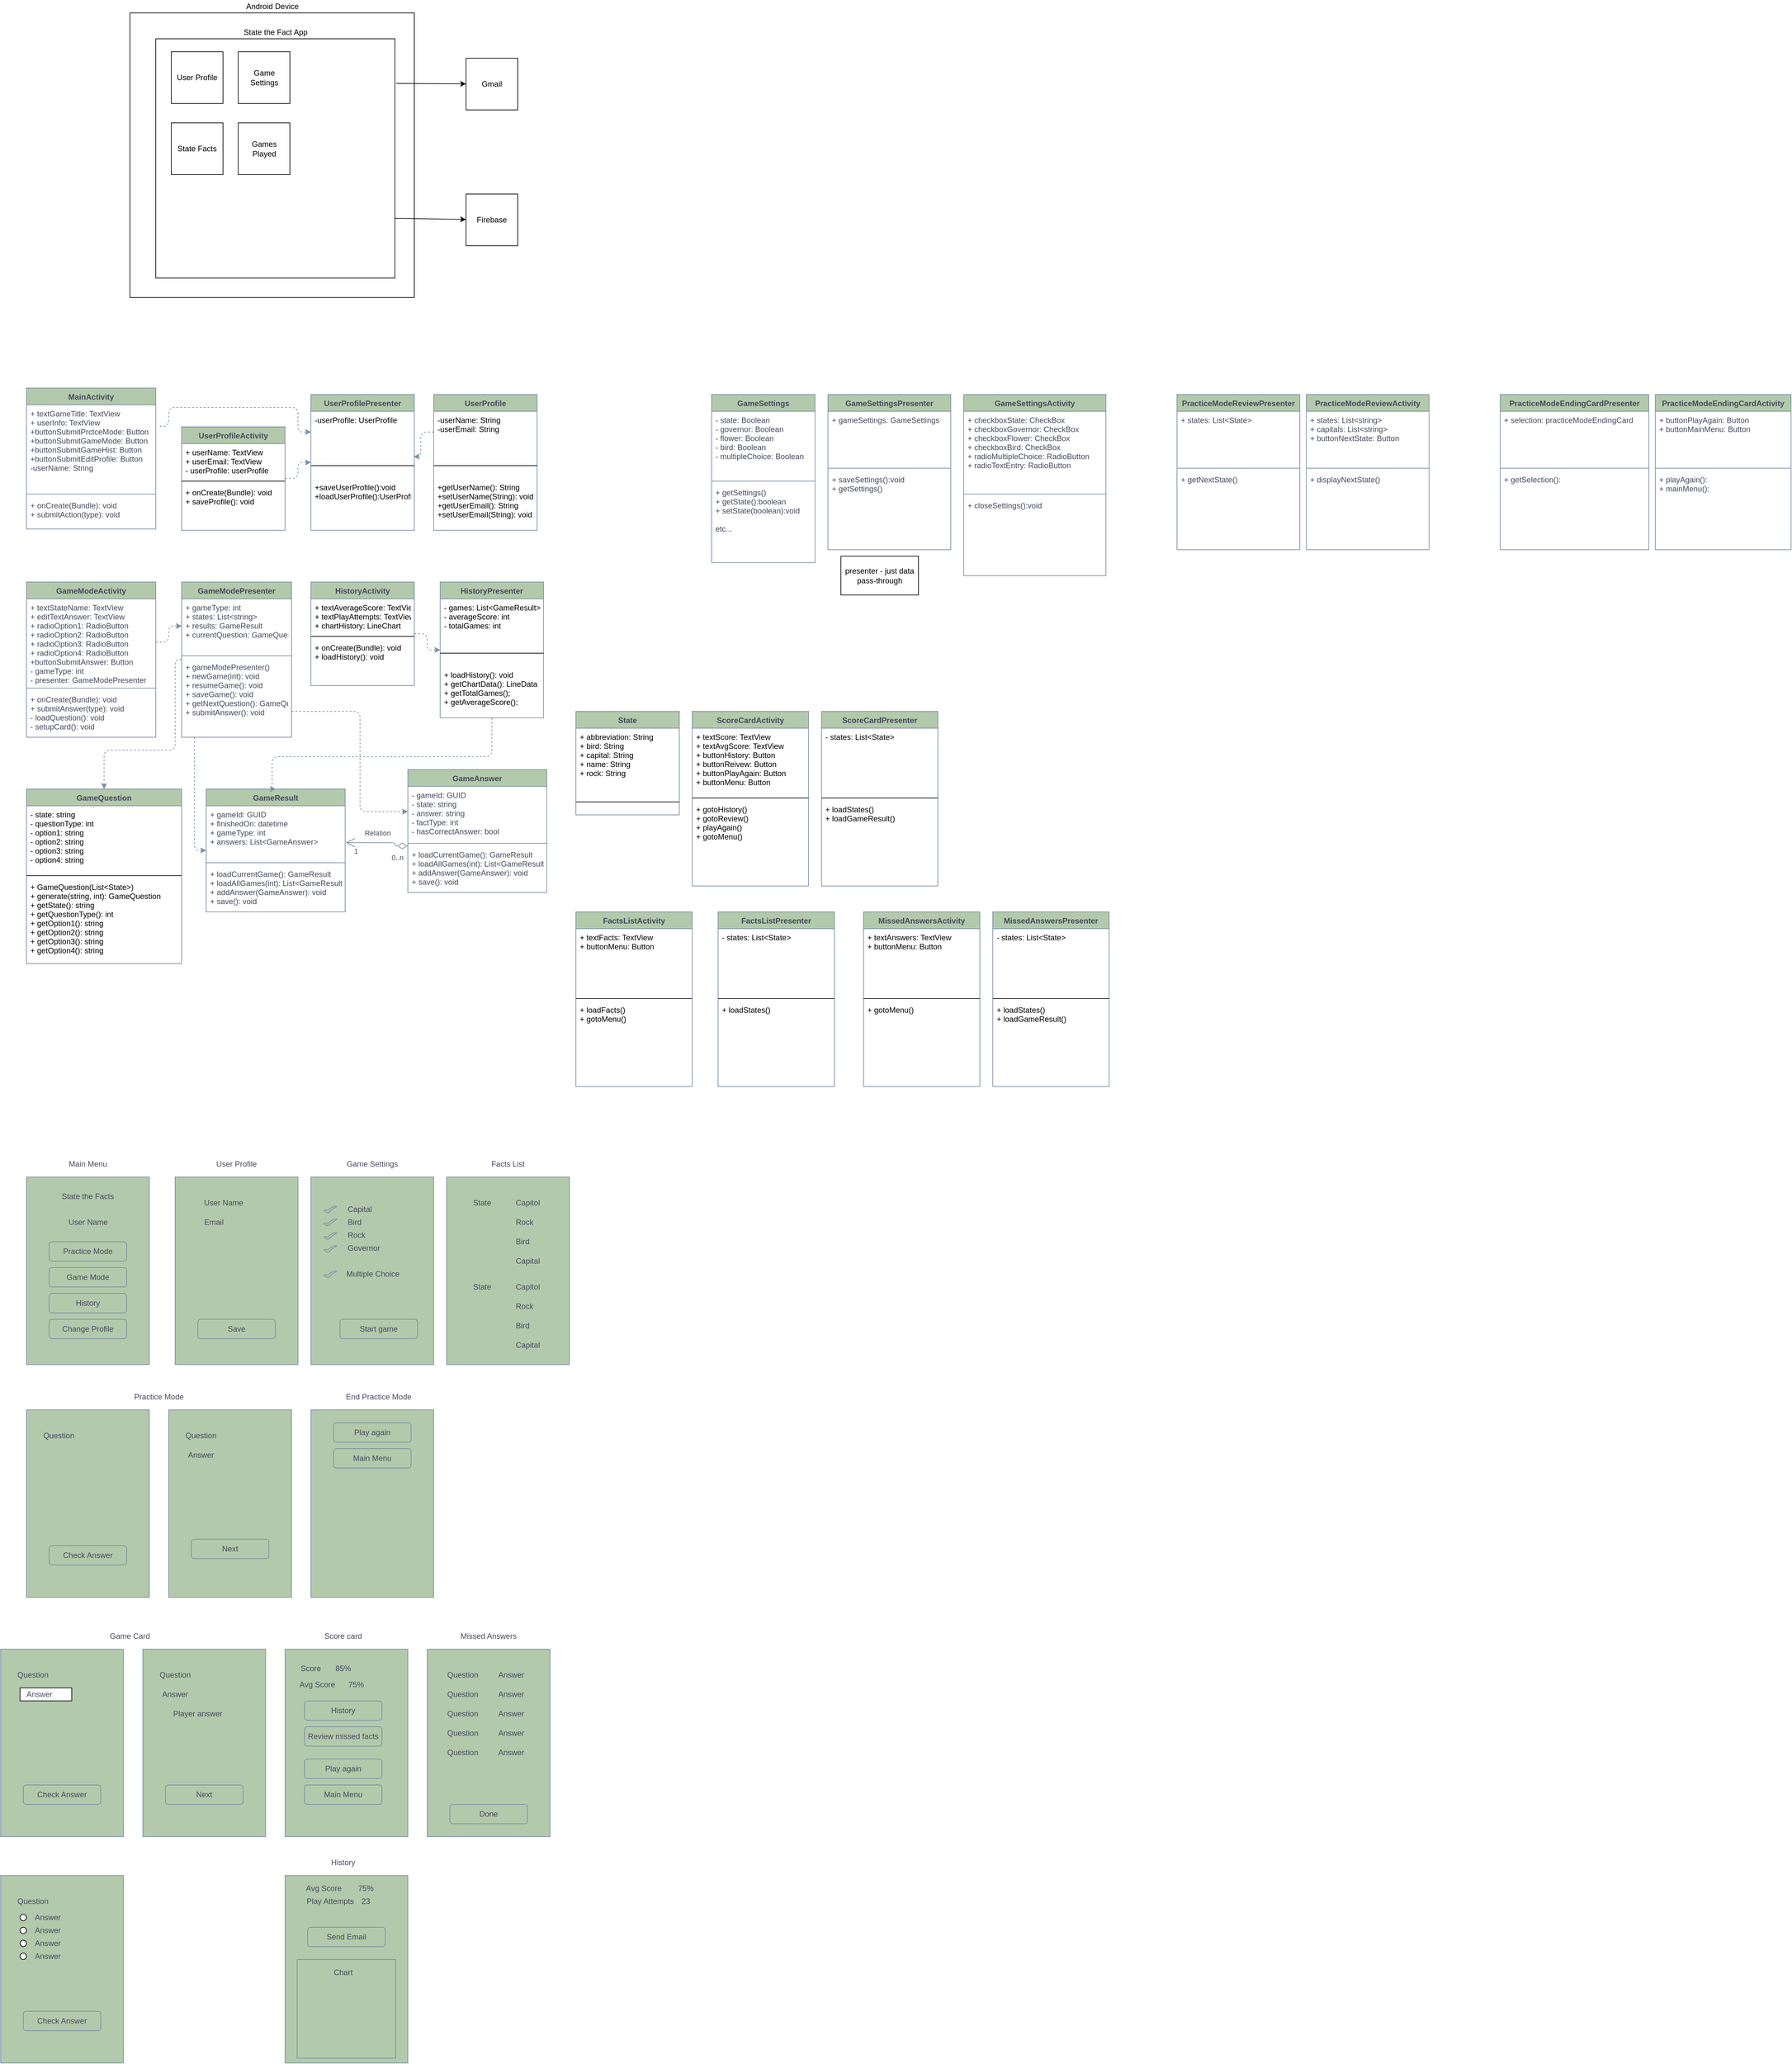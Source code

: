 <mxfile version="13.8.8" type="github" pages="2">
  <diagram id="sm37lmygg3lwEjV5lF5L" name="Page-1">
    <mxGraphModel dx="1469" dy="4004" grid="1" gridSize="10" guides="1" tooltips="1" connect="1" arrows="1" fold="1" page="1" pageScale="1" pageWidth="850" pageHeight="1100" math="0" shadow="0">
      <root>
        <mxCell id="0" />
        <mxCell id="1" parent="0" />
        <mxCell id="3IW7zeoGli7GCzq0aRYq-1" value="" style="rounded=0;whiteSpace=wrap;html=1;fillColor=#B2C9AB;strokeColor=#788AA3;fontColor=#46495D;" parent="1" vertex="1">
          <mxGeometry x="40" y="-1080" width="190" height="290" as="geometry" />
        </mxCell>
        <mxCell id="3IW7zeoGli7GCzq0aRYq-2" value="Question" style="text;html=1;strokeColor=none;fillColor=none;align=center;verticalAlign=middle;whiteSpace=wrap;rounded=0;fontColor=#46495D;" parent="1" vertex="1">
          <mxGeometry x="70" y="-1050" width="40" height="20" as="geometry" />
        </mxCell>
        <mxCell id="3IW7zeoGli7GCzq0aRYq-3" value="Check Answer" style="rounded=1;whiteSpace=wrap;html=1;fillColor=#B2C9AB;strokeColor=#788AA3;fontColor=#46495D;" parent="1" vertex="1">
          <mxGeometry x="75" y="-870" width="120" height="30" as="geometry" />
        </mxCell>
        <mxCell id="3IW7zeoGli7GCzq0aRYq-4" value="" style="rounded=0;whiteSpace=wrap;html=1;fillColor=#B2C9AB;strokeColor=#788AA3;fontColor=#46495D;" parent="1" vertex="1">
          <mxGeometry x="260" y="-1080" width="190" height="290" as="geometry" />
        </mxCell>
        <mxCell id="3IW7zeoGli7GCzq0aRYq-5" value="Question" style="text;html=1;strokeColor=none;fillColor=none;align=center;verticalAlign=middle;whiteSpace=wrap;rounded=0;fontColor=#46495D;" parent="1" vertex="1">
          <mxGeometry x="290" y="-1050" width="40" height="20" as="geometry" />
        </mxCell>
        <mxCell id="3IW7zeoGli7GCzq0aRYq-6" value="Next" style="rounded=1;whiteSpace=wrap;html=1;fillColor=#B2C9AB;strokeColor=#788AA3;fontColor=#46495D;" parent="1" vertex="1">
          <mxGeometry x="295" y="-880" width="120" height="30" as="geometry" />
        </mxCell>
        <mxCell id="3IW7zeoGli7GCzq0aRYq-7" value="Answer" style="text;html=1;strokeColor=none;fillColor=none;align=center;verticalAlign=middle;whiteSpace=wrap;rounded=0;fontColor=#46495D;" parent="1" vertex="1">
          <mxGeometry x="290" y="-1020" width="40" height="20" as="geometry" />
        </mxCell>
        <mxCell id="3IW7zeoGli7GCzq0aRYq-8" value="" style="rounded=0;whiteSpace=wrap;html=1;fillColor=#B2C9AB;strokeColor=#788AA3;fontColor=#46495D;" parent="1" vertex="1">
          <mxGeometry x="480" y="-1080" width="190" height="290" as="geometry" />
        </mxCell>
        <mxCell id="3IW7zeoGli7GCzq0aRYq-9" value="Play again" style="rounded=1;whiteSpace=wrap;html=1;fillColor=#B2C9AB;strokeColor=#788AA3;fontColor=#46495D;" parent="1" vertex="1">
          <mxGeometry x="515" y="-1060" width="120" height="30" as="geometry" />
        </mxCell>
        <mxCell id="3IW7zeoGli7GCzq0aRYq-10" value="Main Menu" style="rounded=1;whiteSpace=wrap;html=1;fillColor=#B2C9AB;strokeColor=#788AA3;fontColor=#46495D;" parent="1" vertex="1">
          <mxGeometry x="515" y="-1020" width="120" height="30" as="geometry" />
        </mxCell>
        <mxCell id="3IW7zeoGli7GCzq0aRYq-11" value="" style="rounded=0;whiteSpace=wrap;html=1;fillColor=#B2C9AB;strokeColor=#788AA3;fontColor=#46495D;" parent="1" vertex="1">
          <mxGeometry y="-710" width="190" height="290" as="geometry" />
        </mxCell>
        <mxCell id="3IW7zeoGli7GCzq0aRYq-12" value="Question" style="text;html=1;strokeColor=none;fillColor=none;align=center;verticalAlign=middle;whiteSpace=wrap;rounded=0;fontColor=#46495D;" parent="1" vertex="1">
          <mxGeometry x="30" y="-680" width="40" height="20" as="geometry" />
        </mxCell>
        <mxCell id="3IW7zeoGli7GCzq0aRYq-13" value="Check Answer" style="rounded=1;whiteSpace=wrap;html=1;fillColor=#B2C9AB;strokeColor=#788AA3;fontColor=#46495D;" parent="1" vertex="1">
          <mxGeometry x="35" y="-500" width="120" height="30" as="geometry" />
        </mxCell>
        <mxCell id="3IW7zeoGli7GCzq0aRYq-14" value="" style="rounded=0;whiteSpace=wrap;html=1;fillColor=#B2C9AB;strokeColor=#788AA3;fontColor=#46495D;" parent="1" vertex="1">
          <mxGeometry x="220" y="-710" width="190" height="290" as="geometry" />
        </mxCell>
        <mxCell id="3IW7zeoGli7GCzq0aRYq-15" value="Question" style="text;html=1;strokeColor=none;fillColor=none;align=center;verticalAlign=middle;whiteSpace=wrap;rounded=0;fontColor=#46495D;" parent="1" vertex="1">
          <mxGeometry x="250" y="-680" width="40" height="20" as="geometry" />
        </mxCell>
        <mxCell id="3IW7zeoGli7GCzq0aRYq-16" value="Next" style="rounded=1;whiteSpace=wrap;html=1;fillColor=#B2C9AB;strokeColor=#788AA3;fontColor=#46495D;" parent="1" vertex="1">
          <mxGeometry x="255" y="-500" width="120" height="30" as="geometry" />
        </mxCell>
        <mxCell id="3IW7zeoGli7GCzq0aRYq-17" value="Answer" style="text;html=1;strokeColor=none;fillColor=none;align=center;verticalAlign=middle;whiteSpace=wrap;rounded=0;fontColor=#46495D;" parent="1" vertex="1">
          <mxGeometry x="250" y="-650" width="40" height="20" as="geometry" />
        </mxCell>
        <mxCell id="3IW7zeoGli7GCzq0aRYq-19" value="Player answer" style="text;html=1;strokeColor=none;fillColor=none;align=center;verticalAlign=middle;whiteSpace=wrap;rounded=0;fontColor=#46495D;" parent="1" vertex="1">
          <mxGeometry x="250" y="-620" width="110" height="20" as="geometry" />
        </mxCell>
        <mxCell id="3IW7zeoGli7GCzq0aRYq-20" value="" style="rounded=0;whiteSpace=wrap;html=1;fillColor=#B2C9AB;strokeColor=#788AA3;fontColor=#46495D;" parent="1" vertex="1">
          <mxGeometry x="440" y="-710" width="190" height="290" as="geometry" />
        </mxCell>
        <mxCell id="3IW7zeoGli7GCzq0aRYq-21" value="85%" style="text;html=1;strokeColor=none;fillColor=none;align=center;verticalAlign=middle;whiteSpace=wrap;rounded=0;fontColor=#46495D;" parent="1" vertex="1">
          <mxGeometry x="510" y="-690" width="40" height="20" as="geometry" />
        </mxCell>
        <mxCell id="3IW7zeoGli7GCzq0aRYq-22" value="Score" style="text;html=1;strokeColor=none;fillColor=none;align=center;verticalAlign=middle;whiteSpace=wrap;rounded=0;fontColor=#46495D;" parent="1" vertex="1">
          <mxGeometry x="460" y="-690" width="40" height="20" as="geometry" />
        </mxCell>
        <mxCell id="3IW7zeoGli7GCzq0aRYq-23" value="75%" style="text;html=1;strokeColor=none;fillColor=none;align=center;verticalAlign=middle;whiteSpace=wrap;rounded=0;fontColor=#46495D;" parent="1" vertex="1">
          <mxGeometry x="530" y="-665" width="40" height="20" as="geometry" />
        </mxCell>
        <mxCell id="3IW7zeoGli7GCzq0aRYq-24" value="Avg Score" style="text;html=1;strokeColor=none;fillColor=none;align=center;verticalAlign=middle;whiteSpace=wrap;rounded=0;fontColor=#46495D;" parent="1" vertex="1">
          <mxGeometry x="460" y="-665" width="60" height="20" as="geometry" />
        </mxCell>
        <mxCell id="3IW7zeoGli7GCzq0aRYq-25" value="History" style="rounded=1;whiteSpace=wrap;html=1;fillColor=#B2C9AB;strokeColor=#788AA3;fontColor=#46495D;" parent="1" vertex="1">
          <mxGeometry x="470" y="-630" width="120" height="30" as="geometry" />
        </mxCell>
        <mxCell id="3IW7zeoGli7GCzq0aRYq-26" value="Play again" style="rounded=1;whiteSpace=wrap;html=1;fillColor=#B2C9AB;strokeColor=#788AA3;fontColor=#46495D;" parent="1" vertex="1">
          <mxGeometry x="470" y="-540" width="120" height="30" as="geometry" />
        </mxCell>
        <mxCell id="3IW7zeoGli7GCzq0aRYq-27" value="Main Menu" style="rounded=1;whiteSpace=wrap;html=1;fillColor=#B2C9AB;strokeColor=#788AA3;fontColor=#46495D;" parent="1" vertex="1">
          <mxGeometry x="470" y="-500" width="120" height="30" as="geometry" />
        </mxCell>
        <mxCell id="3IW7zeoGli7GCzq0aRYq-28" value="Review missed facts" style="rounded=1;whiteSpace=wrap;html=1;fillColor=#B2C9AB;strokeColor=#788AA3;fontColor=#46495D;" parent="1" vertex="1">
          <mxGeometry x="470" y="-590" width="120" height="30" as="geometry" />
        </mxCell>
        <mxCell id="3IW7zeoGli7GCzq0aRYq-29" value="" style="rounded=0;whiteSpace=wrap;html=1;fillColor=#B2C9AB;strokeColor=#788AA3;fontColor=#46495D;" parent="1" vertex="1">
          <mxGeometry x="660" y="-710" width="190" height="290" as="geometry" />
        </mxCell>
        <mxCell id="3IW7zeoGli7GCzq0aRYq-30" value="Question" style="text;html=1;strokeColor=none;fillColor=none;align=center;verticalAlign=middle;whiteSpace=wrap;rounded=0;fontColor=#46495D;" parent="1" vertex="1">
          <mxGeometry x="695" y="-680" width="40" height="20" as="geometry" />
        </mxCell>
        <mxCell id="3IW7zeoGli7GCzq0aRYq-31" value="Done" style="rounded=1;whiteSpace=wrap;html=1;fillColor=#B2C9AB;strokeColor=#788AA3;fontColor=#46495D;" parent="1" vertex="1">
          <mxGeometry x="695" y="-470" width="120" height="30" as="geometry" />
        </mxCell>
        <mxCell id="3IW7zeoGli7GCzq0aRYq-32" value="Answer" style="text;html=1;strokeColor=none;fillColor=none;align=center;verticalAlign=middle;whiteSpace=wrap;rounded=0;fontColor=#46495D;" parent="1" vertex="1">
          <mxGeometry x="765" y="-680" width="50" height="20" as="geometry" />
        </mxCell>
        <mxCell id="3IW7zeoGli7GCzq0aRYq-33" value="Question" style="text;html=1;strokeColor=none;fillColor=none;align=center;verticalAlign=middle;whiteSpace=wrap;rounded=0;fontColor=#46495D;" parent="1" vertex="1">
          <mxGeometry x="695" y="-650" width="40" height="20" as="geometry" />
        </mxCell>
        <mxCell id="3IW7zeoGli7GCzq0aRYq-34" value="Answer" style="text;html=1;strokeColor=none;fillColor=none;align=center;verticalAlign=middle;whiteSpace=wrap;rounded=0;fontColor=#46495D;" parent="1" vertex="1">
          <mxGeometry x="765" y="-650" width="50" height="20" as="geometry" />
        </mxCell>
        <mxCell id="3IW7zeoGli7GCzq0aRYq-35" value="Question" style="text;html=1;strokeColor=none;fillColor=none;align=center;verticalAlign=middle;whiteSpace=wrap;rounded=0;fontColor=#46495D;" parent="1" vertex="1">
          <mxGeometry x="695" y="-620" width="40" height="20" as="geometry" />
        </mxCell>
        <mxCell id="3IW7zeoGli7GCzq0aRYq-36" value="Answer" style="text;html=1;strokeColor=none;fillColor=none;align=center;verticalAlign=middle;whiteSpace=wrap;rounded=0;fontColor=#46495D;" parent="1" vertex="1">
          <mxGeometry x="765" y="-620" width="50" height="20" as="geometry" />
        </mxCell>
        <mxCell id="3IW7zeoGli7GCzq0aRYq-37" value="Question" style="text;html=1;strokeColor=none;fillColor=none;align=center;verticalAlign=middle;whiteSpace=wrap;rounded=0;fontColor=#46495D;" parent="1" vertex="1">
          <mxGeometry x="695" y="-590" width="40" height="20" as="geometry" />
        </mxCell>
        <mxCell id="3IW7zeoGli7GCzq0aRYq-38" value="Answer" style="text;html=1;strokeColor=none;fillColor=none;align=center;verticalAlign=middle;whiteSpace=wrap;rounded=0;fontColor=#46495D;" parent="1" vertex="1">
          <mxGeometry x="765" y="-590" width="50" height="20" as="geometry" />
        </mxCell>
        <mxCell id="3IW7zeoGli7GCzq0aRYq-39" value="Question" style="text;html=1;strokeColor=none;fillColor=none;align=center;verticalAlign=middle;whiteSpace=wrap;rounded=0;fontColor=#46495D;" parent="1" vertex="1">
          <mxGeometry x="695" y="-560" width="40" height="20" as="geometry" />
        </mxCell>
        <mxCell id="3IW7zeoGli7GCzq0aRYq-40" value="Answer" style="text;html=1;strokeColor=none;fillColor=none;align=center;verticalAlign=middle;whiteSpace=wrap;rounded=0;fontColor=#46495D;" parent="1" vertex="1">
          <mxGeometry x="765" y="-560" width="50" height="20" as="geometry" />
        </mxCell>
        <mxCell id="3IW7zeoGli7GCzq0aRYq-41" value="Missed Answers" style="text;html=1;strokeColor=none;fillColor=none;align=center;verticalAlign=middle;whiteSpace=wrap;rounded=0;fontColor=#46495D;" parent="1" vertex="1">
          <mxGeometry x="705" y="-740" width="100" height="20" as="geometry" />
        </mxCell>
        <mxCell id="3IW7zeoGli7GCzq0aRYq-42" value="Score card" style="text;html=1;strokeColor=none;fillColor=none;align=center;verticalAlign=middle;whiteSpace=wrap;rounded=0;fontColor=#46495D;" parent="1" vertex="1">
          <mxGeometry x="480" y="-740" width="100" height="20" as="geometry" />
        </mxCell>
        <mxCell id="3IW7zeoGli7GCzq0aRYq-43" value="Game Card" style="text;html=1;strokeColor=none;fillColor=none;align=center;verticalAlign=middle;whiteSpace=wrap;rounded=0;fontColor=#46495D;" parent="1" vertex="1">
          <mxGeometry x="150" y="-740" width="100" height="20" as="geometry" />
        </mxCell>
        <mxCell id="3IW7zeoGli7GCzq0aRYq-44" value="" style="rounded=0;whiteSpace=wrap;html=1;fillColor=#B2C9AB;strokeColor=#788AA3;fontColor=#46495D;" parent="1" vertex="1">
          <mxGeometry x="440" y="-360" width="190" height="290" as="geometry" />
        </mxCell>
        <mxCell id="3IW7zeoGli7GCzq0aRYq-45" value="75%" style="text;html=1;strokeColor=none;fillColor=none;align=center;verticalAlign=middle;whiteSpace=wrap;rounded=0;fontColor=#46495D;" parent="1" vertex="1">
          <mxGeometry x="545" y="-350" width="40" height="20" as="geometry" />
        </mxCell>
        <mxCell id="3IW7zeoGli7GCzq0aRYq-46" value="Avg Score" style="text;html=1;strokeColor=none;fillColor=none;align=center;verticalAlign=middle;whiteSpace=wrap;rounded=0;fontColor=#46495D;" parent="1" vertex="1">
          <mxGeometry x="470" y="-350" width="60" height="20" as="geometry" />
        </mxCell>
        <mxCell id="3IW7zeoGli7GCzq0aRYq-47" value="History" style="text;html=1;strokeColor=none;fillColor=none;align=center;verticalAlign=middle;whiteSpace=wrap;rounded=0;fontColor=#46495D;" parent="1" vertex="1">
          <mxGeometry x="480" y="-390" width="100" height="20" as="geometry" />
        </mxCell>
        <mxCell id="3IW7zeoGli7GCzq0aRYq-48" value="" style="rounded=0;whiteSpace=wrap;html=1;fillColor=#B2C9AB;strokeColor=#788AA3;fontColor=#46495D;" parent="1" vertex="1">
          <mxGeometry x="40" y="-1440" width="190" height="290" as="geometry" />
        </mxCell>
        <mxCell id="3IW7zeoGli7GCzq0aRYq-49" value="Practice Mode" style="rounded=1;whiteSpace=wrap;html=1;fillColor=#B2C9AB;strokeColor=#788AA3;fontColor=#46495D;" parent="1" vertex="1">
          <mxGeometry x="75" y="-1340" width="120" height="30" as="geometry" />
        </mxCell>
        <mxCell id="3IW7zeoGli7GCzq0aRYq-50" value="Game Mode" style="rounded=1;whiteSpace=wrap;html=1;fillColor=#B2C9AB;strokeColor=#788AA3;fontColor=#46495D;" parent="1" vertex="1">
          <mxGeometry x="75" y="-1300" width="120" height="30" as="geometry" />
        </mxCell>
        <mxCell id="3IW7zeoGli7GCzq0aRYq-51" value="State the Facts" style="text;html=1;strokeColor=none;fillColor=none;align=center;verticalAlign=middle;whiteSpace=wrap;rounded=0;fontColor=#46495D;" parent="1" vertex="1">
          <mxGeometry x="90" y="-1420" width="90" height="20" as="geometry" />
        </mxCell>
        <mxCell id="3IW7zeoGli7GCzq0aRYq-52" value="User Name" style="text;html=1;strokeColor=none;fillColor=none;align=center;verticalAlign=middle;whiteSpace=wrap;rounded=0;fontColor=#46495D;" parent="1" vertex="1">
          <mxGeometry x="97.5" y="-1380" width="75" height="20" as="geometry" />
        </mxCell>
        <mxCell id="3IW7zeoGli7GCzq0aRYq-53" value="History" style="rounded=1;whiteSpace=wrap;html=1;fillColor=#B2C9AB;strokeColor=#788AA3;fontColor=#46495D;" parent="1" vertex="1">
          <mxGeometry x="75" y="-1260" width="120" height="30" as="geometry" />
        </mxCell>
        <mxCell id="3IW7zeoGli7GCzq0aRYq-54" value="Change Profile" style="rounded=1;whiteSpace=wrap;html=1;fillColor=#B2C9AB;strokeColor=#788AA3;fontColor=#46495D;" parent="1" vertex="1">
          <mxGeometry x="75" y="-1220" width="120" height="30" as="geometry" />
        </mxCell>
        <mxCell id="3IW7zeoGli7GCzq0aRYq-55" value="" style="rounded=0;whiteSpace=wrap;html=1;fillColor=#B2C9AB;strokeColor=#788AA3;fontColor=#46495D;" parent="1" vertex="1">
          <mxGeometry x="480" y="-1440" width="190" height="290" as="geometry" />
        </mxCell>
        <mxCell id="3IW7zeoGli7GCzq0aRYq-56" value="Game Settings" style="text;html=1;strokeColor=none;fillColor=none;align=center;verticalAlign=middle;whiteSpace=wrap;rounded=0;fontColor=#46495D;" parent="1" vertex="1">
          <mxGeometry x="525" y="-1470" width="100" height="20" as="geometry" />
        </mxCell>
        <mxCell id="3IW7zeoGli7GCzq0aRYq-57" value="Start game" style="rounded=1;whiteSpace=wrap;html=1;fillColor=#B2C9AB;strokeColor=#788AA3;fontColor=#46495D;" parent="1" vertex="1">
          <mxGeometry x="525" y="-1220" width="120" height="30" as="geometry" />
        </mxCell>
        <mxCell id="3IW7zeoGli7GCzq0aRYq-58" value="Capital&amp;nbsp;" style="text;html=1;strokeColor=none;fillColor=none;align=left;verticalAlign=middle;whiteSpace=wrap;rounded=0;fontColor=#46495D;" parent="1" vertex="1">
          <mxGeometry x="535" y="-1400" width="80" height="20" as="geometry" />
        </mxCell>
        <mxCell id="3IW7zeoGli7GCzq0aRYq-59" value="Bird" style="text;html=1;strokeColor=none;fillColor=none;align=left;verticalAlign=middle;whiteSpace=wrap;rounded=0;fontColor=#46495D;" parent="1" vertex="1">
          <mxGeometry x="535" y="-1380" width="80" height="20" as="geometry" />
        </mxCell>
        <mxCell id="3IW7zeoGli7GCzq0aRYq-60" value="Rock" style="text;html=1;strokeColor=none;fillColor=none;align=left;verticalAlign=middle;whiteSpace=wrap;rounded=0;fontColor=#46495D;" parent="1" vertex="1">
          <mxGeometry x="535" y="-1360" width="80" height="20" as="geometry" />
        </mxCell>
        <mxCell id="3IW7zeoGli7GCzq0aRYq-61" value="Governor" style="text;html=1;strokeColor=none;fillColor=none;align=left;verticalAlign=middle;whiteSpace=wrap;rounded=0;fontColor=#46495D;" parent="1" vertex="1">
          <mxGeometry x="535" y="-1340" width="80" height="20" as="geometry" />
        </mxCell>
        <mxCell id="3IW7zeoGli7GCzq0aRYq-62" style="edgeStyle=orthogonalEdgeStyle;rounded=0;orthogonalLoop=1;jettySize=auto;html=1;exitX=0.5;exitY=1;exitDx=0;exitDy=0;strokeColor=#788AA3;fontColor=#46495D;" parent="1" source="3IW7zeoGli7GCzq0aRYq-61" target="3IW7zeoGli7GCzq0aRYq-61" edge="1">
          <mxGeometry relative="1" as="geometry" />
        </mxCell>
        <mxCell id="3IW7zeoGli7GCzq0aRYq-63" value="" style="verticalLabelPosition=bottom;verticalAlign=top;html=1;shape=mxgraph.basic.tick;fillColor=#B2C9AB;strokeColor=#788AA3;fontColor=#46495D;" parent="1" vertex="1">
          <mxGeometry x="500" y="-1395" width="20" height="10" as="geometry" />
        </mxCell>
        <mxCell id="3IW7zeoGli7GCzq0aRYq-64" value="" style="verticalLabelPosition=bottom;verticalAlign=top;html=1;shape=mxgraph.basic.tick;fillColor=#B2C9AB;strokeColor=#788AA3;fontColor=#46495D;" parent="1" vertex="1">
          <mxGeometry x="500" y="-1375" width="20" height="10" as="geometry" />
        </mxCell>
        <mxCell id="3IW7zeoGli7GCzq0aRYq-65" value="Multiple Choice" style="text;html=1;strokeColor=none;fillColor=none;align=left;verticalAlign=middle;whiteSpace=wrap;rounded=0;fontColor=#46495D;" parent="1" vertex="1">
          <mxGeometry x="532.5" y="-1300" width="105" height="20" as="geometry" />
        </mxCell>
        <mxCell id="3IW7zeoGli7GCzq0aRYq-66" value="" style="verticalLabelPosition=bottom;verticalAlign=top;html=1;shape=mxgraph.basic.tick;fillColor=#B2C9AB;strokeColor=#788AA3;fontColor=#46495D;" parent="1" vertex="1">
          <mxGeometry x="500" y="-1295" width="20" height="10" as="geometry" />
        </mxCell>
        <mxCell id="3IW7zeoGli7GCzq0aRYq-67" value="Main Menu" style="text;html=1;strokeColor=none;fillColor=none;align=center;verticalAlign=middle;whiteSpace=wrap;rounded=0;fontColor=#46495D;" parent="1" vertex="1">
          <mxGeometry x="85" y="-1470" width="100" height="20" as="geometry" />
        </mxCell>
        <mxCell id="3IW7zeoGli7GCzq0aRYq-68" value="" style="rounded=0;whiteSpace=wrap;html=1;fillColor=#B2C9AB;strokeColor=#788AA3;fontColor=#46495D;" parent="1" vertex="1">
          <mxGeometry x="270" y="-1440" width="190" height="290" as="geometry" />
        </mxCell>
        <mxCell id="3IW7zeoGli7GCzq0aRYq-69" value="User Name" style="text;html=1;strokeColor=none;fillColor=none;align=center;verticalAlign=middle;whiteSpace=wrap;rounded=0;fontColor=#46495D;" parent="1" vertex="1">
          <mxGeometry x="300" y="-1410" width="90" height="20" as="geometry" />
        </mxCell>
        <mxCell id="3IW7zeoGli7GCzq0aRYq-70" value="Save" style="rounded=1;whiteSpace=wrap;html=1;fillColor=#B2C9AB;strokeColor=#788AA3;fontColor=#46495D;" parent="1" vertex="1">
          <mxGeometry x="305" y="-1220" width="120" height="30" as="geometry" />
        </mxCell>
        <mxCell id="3IW7zeoGli7GCzq0aRYq-71" value="Email" style="text;html=1;strokeColor=none;fillColor=none;align=center;verticalAlign=middle;whiteSpace=wrap;rounded=0;fontColor=#46495D;" parent="1" vertex="1">
          <mxGeometry x="300" y="-1380" width="60" height="20" as="geometry" />
        </mxCell>
        <mxCell id="3IW7zeoGli7GCzq0aRYq-72" value="" style="whiteSpace=wrap;html=1;aspect=fixed;fillColor=#B2C9AB;strokeColor=#788AA3;fontColor=#46495D;" parent="1" vertex="1">
          <mxGeometry x="458.75" y="-230" width="152.5" height="152.5" as="geometry" />
        </mxCell>
        <mxCell id="3IW7zeoGli7GCzq0aRYq-73" value="Chart" style="text;html=1;strokeColor=none;fillColor=none;align=center;verticalAlign=middle;whiteSpace=wrap;rounded=0;fontColor=#46495D;" parent="1" vertex="1">
          <mxGeometry x="510" y="-220" width="40" height="20" as="geometry" />
        </mxCell>
        <mxCell id="3IW7zeoGli7GCzq0aRYq-74" value="23" style="text;html=1;strokeColor=none;fillColor=none;align=center;verticalAlign=middle;whiteSpace=wrap;rounded=0;fontColor=#46495D;" parent="1" vertex="1">
          <mxGeometry x="545" y="-330" width="40" height="20" as="geometry" />
        </mxCell>
        <mxCell id="3IW7zeoGli7GCzq0aRYq-75" value="Play Attempts" style="text;html=1;strokeColor=none;fillColor=none;align=center;verticalAlign=middle;whiteSpace=wrap;rounded=0;fontColor=#46495D;" parent="1" vertex="1">
          <mxGeometry x="470" y="-330" width="80" height="20" as="geometry" />
        </mxCell>
        <mxCell id="3IW7zeoGli7GCzq0aRYq-76" value="User Profile" style="text;html=1;strokeColor=none;fillColor=none;align=center;verticalAlign=middle;whiteSpace=wrap;rounded=0;fontColor=#46495D;" parent="1" vertex="1">
          <mxGeometry x="315" y="-1470" width="100" height="20" as="geometry" />
        </mxCell>
        <mxCell id="3IW7zeoGli7GCzq0aRYq-77" value="" style="rounded=0;whiteSpace=wrap;html=1;fillColor=#B2C9AB;strokeColor=#788AA3;fontColor=#46495D;" parent="1" vertex="1">
          <mxGeometry x="690" y="-1440" width="190" height="290" as="geometry" />
        </mxCell>
        <mxCell id="3IW7zeoGli7GCzq0aRYq-78" value="State" style="text;html=1;strokeColor=none;fillColor=none;align=center;verticalAlign=middle;whiteSpace=wrap;rounded=0;fontColor=#46495D;" parent="1" vertex="1">
          <mxGeometry x="725" y="-1410" width="40" height="20" as="geometry" />
        </mxCell>
        <mxCell id="3IW7zeoGli7GCzq0aRYq-79" value="Capitol" style="text;html=1;strokeColor=none;fillColor=none;align=left;verticalAlign=middle;whiteSpace=wrap;rounded=0;fontColor=#46495D;" parent="1" vertex="1">
          <mxGeometry x="795" y="-1410" width="50" height="20" as="geometry" />
        </mxCell>
        <mxCell id="3IW7zeoGli7GCzq0aRYq-80" value="Rock" style="text;html=1;strokeColor=none;fillColor=none;align=left;verticalAlign=middle;whiteSpace=wrap;rounded=0;fontColor=#46495D;" parent="1" vertex="1">
          <mxGeometry x="795" y="-1380" width="50" height="20" as="geometry" />
        </mxCell>
        <mxCell id="3IW7zeoGli7GCzq0aRYq-81" value="Bird" style="text;html=1;strokeColor=none;fillColor=none;align=left;verticalAlign=middle;whiteSpace=wrap;rounded=0;fontColor=#46495D;" parent="1" vertex="1">
          <mxGeometry x="795" y="-1350" width="50" height="20" as="geometry" />
        </mxCell>
        <mxCell id="3IW7zeoGli7GCzq0aRYq-82" value="Capital" style="text;html=1;strokeColor=none;fillColor=none;align=left;verticalAlign=middle;whiteSpace=wrap;rounded=0;fontColor=#46495D;" parent="1" vertex="1">
          <mxGeometry x="795" y="-1320" width="50" height="20" as="geometry" />
        </mxCell>
        <mxCell id="3IW7zeoGli7GCzq0aRYq-83" value="Facts List" style="text;html=1;strokeColor=none;fillColor=none;align=center;verticalAlign=middle;whiteSpace=wrap;rounded=0;fontColor=#46495D;" parent="1" vertex="1">
          <mxGeometry x="735" y="-1470" width="100" height="20" as="geometry" />
        </mxCell>
        <mxCell id="3IW7zeoGli7GCzq0aRYq-84" value="State" style="text;html=1;strokeColor=none;fillColor=none;align=center;verticalAlign=middle;whiteSpace=wrap;rounded=0;fontColor=#46495D;" parent="1" vertex="1">
          <mxGeometry x="725" y="-1280" width="40" height="20" as="geometry" />
        </mxCell>
        <mxCell id="3IW7zeoGli7GCzq0aRYq-85" value="Capitol" style="text;html=1;strokeColor=none;fillColor=none;align=left;verticalAlign=middle;whiteSpace=wrap;rounded=0;fontColor=#46495D;" parent="1" vertex="1">
          <mxGeometry x="795" y="-1280" width="50" height="20" as="geometry" />
        </mxCell>
        <mxCell id="3IW7zeoGli7GCzq0aRYq-86" value="Rock" style="text;html=1;strokeColor=none;fillColor=none;align=left;verticalAlign=middle;whiteSpace=wrap;rounded=0;fontColor=#46495D;" parent="1" vertex="1">
          <mxGeometry x="795" y="-1250" width="50" height="20" as="geometry" />
        </mxCell>
        <mxCell id="3IW7zeoGli7GCzq0aRYq-87" value="Bird" style="text;html=1;strokeColor=none;fillColor=none;align=left;verticalAlign=middle;whiteSpace=wrap;rounded=0;fontColor=#46495D;" parent="1" vertex="1">
          <mxGeometry x="795" y="-1220" width="50" height="20" as="geometry" />
        </mxCell>
        <mxCell id="3IW7zeoGli7GCzq0aRYq-88" value="Capital" style="text;html=1;strokeColor=none;fillColor=none;align=left;verticalAlign=middle;whiteSpace=wrap;rounded=0;fontColor=#46495D;" parent="1" vertex="1">
          <mxGeometry x="795" y="-1190" width="50" height="20" as="geometry" />
        </mxCell>
        <mxCell id="3IW7zeoGli7GCzq0aRYq-89" value="Practice Mode" style="text;html=1;strokeColor=none;fillColor=none;align=center;verticalAlign=middle;whiteSpace=wrap;rounded=0;fontColor=#46495D;" parent="1" vertex="1">
          <mxGeometry x="195" y="-1110" width="100" height="20" as="geometry" />
        </mxCell>
        <mxCell id="3IW7zeoGli7GCzq0aRYq-90" value="End Practice Mode" style="text;html=1;strokeColor=none;fillColor=none;align=center;verticalAlign=middle;whiteSpace=wrap;rounded=0;fontColor=#46495D;" parent="1" vertex="1">
          <mxGeometry x="510" y="-1110" width="150" height="20" as="geometry" />
        </mxCell>
        <mxCell id="3IW7zeoGli7GCzq0aRYq-91" value="GameModeActivity" style="swimlane;fontStyle=1;align=center;verticalAlign=top;childLayout=stackLayout;horizontal=1;startSize=26;horizontalStack=0;resizeParent=1;resizeParentMax=0;resizeLast=0;collapsible=1;marginBottom=0;fillColor=#B2C9AB;strokeColor=#788AA3;fontColor=#46495D;" parent="1" vertex="1">
          <mxGeometry x="40" y="-2360" width="200" height="240" as="geometry" />
        </mxCell>
        <mxCell id="3IW7zeoGli7GCzq0aRYq-92" value="+ textStateName: TextView&#xa;+ editTextAnswer: TextView&#xa;+ radioOption1: RadioButton&#xa;+ radioOption2: RadioButton&#xa;+ radioOption3: RadioButton&#xa;+ radioOption4: RadioButton&#xa;+buttonSubmitAnswer: Button&#xa;- gameType: int&#xa;- presenter: GameModePresenter&#xa;" style="text;strokeColor=none;fillColor=none;align=left;verticalAlign=top;spacingLeft=4;spacingRight=4;overflow=hidden;rotatable=0;points=[[0,0.5],[1,0.5]];portConstraint=eastwest;fontColor=#46495D;" parent="3IW7zeoGli7GCzq0aRYq-91" vertex="1">
          <mxGeometry y="26" width="200" height="134" as="geometry" />
        </mxCell>
        <mxCell id="3IW7zeoGli7GCzq0aRYq-93" value="" style="line;strokeWidth=1;fillColor=none;align=left;verticalAlign=middle;spacingTop=-1;spacingLeft=3;spacingRight=3;rotatable=0;labelPosition=right;points=[];portConstraint=eastwest;strokeColor=#788AA3;fontColor=#46495D;" parent="3IW7zeoGli7GCzq0aRYq-91" vertex="1">
          <mxGeometry y="160" width="200" height="8" as="geometry" />
        </mxCell>
        <mxCell id="3IW7zeoGli7GCzq0aRYq-94" value="+ onCreate(Bundle): void &#xa;+ submitAnswer(type): void&#xa;- loadQuestion(): void&#xa;- setupCard(): void" style="text;strokeColor=none;fillColor=none;align=left;verticalAlign=top;spacingLeft=4;spacingRight=4;overflow=hidden;rotatable=0;points=[[0,0.5],[1,0.5]];portConstraint=eastwest;fontColor=#46495D;" parent="3IW7zeoGli7GCzq0aRYq-91" vertex="1">
          <mxGeometry y="168" width="200" height="72" as="geometry" />
        </mxCell>
        <mxCell id="3IW7zeoGli7GCzq0aRYq-95" style="edgeStyle=orthogonalEdgeStyle;curved=0;rounded=1;sketch=0;orthogonalLoop=1;jettySize=auto;html=1;dashed=1;strokeColor=#788AA3;fillColor=#B2C9AB;fontColor=#46495D;" parent="1" source="3IW7zeoGli7GCzq0aRYq-97" target="3IW7zeoGli7GCzq0aRYq-101" edge="1">
          <mxGeometry relative="1" as="geometry">
            <mxPoint x="310" y="-2010" as="targetPoint" />
            <Array as="points">
              <mxPoint x="300" y="-1945" />
            </Array>
          </mxGeometry>
        </mxCell>
        <mxCell id="3IW7zeoGli7GCzq0aRYq-96" style="edgeStyle=orthogonalEdgeStyle;curved=0;rounded=1;sketch=0;orthogonalLoop=1;jettySize=auto;html=1;dashed=1;strokeColor=#788AA3;fillColor=#B2C9AB;fontColor=#46495D;entryX=0.5;entryY=0;entryDx=0;entryDy=0;" parent="1" source="3IW7zeoGli7GCzq0aRYq-97" target="3IW7zeoGli7GCzq0aRYq-108" edge="1">
          <mxGeometry relative="1" as="geometry">
            <mxPoint x="560" y="-1780" as="targetPoint" />
            <Array as="points">
              <mxPoint x="270" y="-2240" />
              <mxPoint x="270" y="-2100" />
              <mxPoint x="160" y="-2100" />
            </Array>
          </mxGeometry>
        </mxCell>
        <mxCell id="3IW7zeoGli7GCzq0aRYq-97" value="GameModePresenter" style="swimlane;fontStyle=1;align=center;verticalAlign=top;childLayout=stackLayout;horizontal=1;startSize=26;horizontalStack=0;resizeParent=1;resizeParentMax=0;resizeLast=0;collapsible=1;marginBottom=0;fillColor=#B2C9AB;strokeColor=#788AA3;fontColor=#46495D;" parent="1" vertex="1">
          <mxGeometry x="280" y="-2360" width="170" height="240" as="geometry" />
        </mxCell>
        <mxCell id="3IW7zeoGli7GCzq0aRYq-98" value="+ gameType: int&#xa;+ states: List&lt;string&gt;&#xa;+ results: GameResult&#xa;+ currentQuestion: GameQuestion" style="text;strokeColor=none;fillColor=none;align=left;verticalAlign=top;spacingLeft=4;spacingRight=4;overflow=hidden;rotatable=0;points=[[0,0.5],[1,0.5]];portConstraint=eastwest;fontColor=#46495D;" parent="3IW7zeoGli7GCzq0aRYq-97" vertex="1">
          <mxGeometry y="26" width="170" height="84" as="geometry" />
        </mxCell>
        <mxCell id="3IW7zeoGli7GCzq0aRYq-99" value="" style="line;strokeWidth=1;fillColor=none;align=left;verticalAlign=middle;spacingTop=-1;spacingLeft=3;spacingRight=3;rotatable=0;labelPosition=right;points=[];portConstraint=eastwest;strokeColor=#788AA3;fontColor=#46495D;" parent="3IW7zeoGli7GCzq0aRYq-97" vertex="1">
          <mxGeometry y="110" width="170" height="8" as="geometry" />
        </mxCell>
        <mxCell id="3IW7zeoGli7GCzq0aRYq-100" value="+ gameModePresenter()&#xa;+ newGame(int): void&#xa;+ resumeGame(): void&#xa;+ saveGame(): void&#xa;+ getNextQuestion(): GameQuestion&#xa;+ submitAnswer(): void" style="text;strokeColor=none;fillColor=none;align=left;verticalAlign=top;spacingLeft=4;spacingRight=4;overflow=hidden;rotatable=0;points=[[0,0.5],[1,0.5]];portConstraint=eastwest;fontColor=#46495D;" parent="3IW7zeoGli7GCzq0aRYq-97" vertex="1">
          <mxGeometry y="118" width="170" height="122" as="geometry" />
        </mxCell>
        <mxCell id="3IW7zeoGli7GCzq0aRYq-101" value="GameResult" style="swimlane;fontStyle=1;align=center;verticalAlign=top;childLayout=stackLayout;horizontal=1;startSize=26;horizontalStack=0;resizeParent=1;resizeParentMax=0;resizeLast=0;collapsible=1;marginBottom=0;fillColor=#B2C9AB;strokeColor=#788AA3;fontColor=#46495D;" parent="1" vertex="1">
          <mxGeometry x="318" y="-2040" width="215" height="190" as="geometry" />
        </mxCell>
        <mxCell id="3IW7zeoGli7GCzq0aRYq-102" value="+ gameId: GUID&#xa;+ finishedOn: datetime&#xa;+ gameType: int&#xa;+ answers: List&lt;GameAnswer&gt;" style="text;strokeColor=none;fillColor=none;align=left;verticalAlign=top;spacingLeft=4;spacingRight=4;overflow=hidden;rotatable=0;points=[[0,0.5],[1,0.5]];portConstraint=eastwest;fontColor=#46495D;" parent="3IW7zeoGli7GCzq0aRYq-101" vertex="1">
          <mxGeometry y="26" width="215" height="84" as="geometry" />
        </mxCell>
        <mxCell id="3IW7zeoGli7GCzq0aRYq-103" value="" style="line;strokeWidth=1;fillColor=none;align=left;verticalAlign=middle;spacingTop=-1;spacingLeft=3;spacingRight=3;rotatable=0;labelPosition=right;points=[];portConstraint=eastwest;strokeColor=#788AA3;fontColor=#46495D;" parent="3IW7zeoGli7GCzq0aRYq-101" vertex="1">
          <mxGeometry y="110" width="215" height="8" as="geometry" />
        </mxCell>
        <mxCell id="3IW7zeoGli7GCzq0aRYq-104" value="+ loadCurrentGame(): GameResult&#xa;+ loadAllGames(int): List&lt;GameResult&gt;&#xa;+ addAnswer(GameAnswer): void&#xa;+ save(): void&#xa;" style="text;strokeColor=none;fillColor=none;align=left;verticalAlign=top;spacingLeft=4;spacingRight=4;overflow=hidden;rotatable=0;points=[[0,0.5],[1,0.5]];portConstraint=eastwest;fontColor=#46495D;" parent="3IW7zeoGli7GCzq0aRYq-101" vertex="1">
          <mxGeometry y="118" width="215" height="72" as="geometry" />
        </mxCell>
        <mxCell id="3IW7zeoGli7GCzq0aRYq-105" value="Relation" style="endArrow=open;html=1;endSize=12;startArrow=diamondThin;startSize=14;startFill=0;edgeStyle=orthogonalEdgeStyle;strokeColor=#788AA3;fontColor=#46495D;entryX=1.005;entryY=0.679;entryDx=0;entryDy=0;entryPerimeter=0;" parent="1" source="B4XnMiAIcD5PiH6J99Ew-1" target="3IW7zeoGli7GCzq0aRYq-102" edge="1">
          <mxGeometry x="0.028" y="-15" relative="1" as="geometry">
            <mxPoint x="630" y="-1990" as="sourcePoint" />
            <mxPoint x="540" y="-1830" as="targetPoint" />
            <Array as="points">
              <mxPoint x="610" y="-1952" />
              <mxPoint x="610" y="-1957" />
              <mxPoint x="546" y="-1957" />
            </Array>
            <mxPoint as="offset" />
          </mxGeometry>
        </mxCell>
        <mxCell id="3IW7zeoGli7GCzq0aRYq-106" value="0..n" style="edgeLabel;resizable=0;html=1;align=left;verticalAlign=top;fontColor=#46495D;" parent="3IW7zeoGli7GCzq0aRYq-105" connectable="0" vertex="1">
          <mxGeometry x="-1" relative="1" as="geometry">
            <mxPoint x="-26.92" y="5" as="offset" />
          </mxGeometry>
        </mxCell>
        <mxCell id="3IW7zeoGli7GCzq0aRYq-107" value="1" style="edgeLabel;resizable=0;html=1;align=right;verticalAlign=top;fontColor=#46495D;" parent="3IW7zeoGli7GCzq0aRYq-105" connectable="0" vertex="1">
          <mxGeometry x="1" relative="1" as="geometry">
            <mxPoint x="19" as="offset" />
          </mxGeometry>
        </mxCell>
        <mxCell id="3IW7zeoGli7GCzq0aRYq-108" value="GameQuestion" style="swimlane;fontStyle=1;align=center;verticalAlign=top;childLayout=stackLayout;horizontal=1;startSize=26;horizontalStack=0;resizeParent=1;resizeParentMax=0;resizeLast=0;collapsible=1;marginBottom=0;rounded=0;sketch=0;strokeColor=#788AA3;fillColor=#B2C9AB;fontColor=#46495D;" parent="1" vertex="1">
          <mxGeometry x="40" y="-2040" width="240" height="270" as="geometry" />
        </mxCell>
        <mxCell id="3IW7zeoGli7GCzq0aRYq-109" value="- state: string&#xa;- questionType: int&#xa;- option1: string&#xa;- option2: string&#xa;- option3: string&#xa;- option4: string" style="text;strokeColor=none;fillColor=none;align=left;verticalAlign=top;spacingLeft=4;spacingRight=4;overflow=hidden;rotatable=0;points=[[0,0.5],[1,0.5]];portConstraint=eastwest;" parent="3IW7zeoGli7GCzq0aRYq-108" vertex="1">
          <mxGeometry y="26" width="240" height="104" as="geometry" />
        </mxCell>
        <mxCell id="3IW7zeoGli7GCzq0aRYq-110" value="" style="line;strokeWidth=1;fillColor=none;align=left;verticalAlign=middle;spacingTop=-1;spacingLeft=3;spacingRight=3;rotatable=0;labelPosition=right;points=[];portConstraint=eastwest;" parent="3IW7zeoGli7GCzq0aRYq-108" vertex="1">
          <mxGeometry y="130" width="240" height="8" as="geometry" />
        </mxCell>
        <mxCell id="3IW7zeoGli7GCzq0aRYq-111" value="+ GameQuestion(List&lt;State&gt;)&#xa;+ generate(string, int): GameQuestion&#xa;+ getState(): string&#xa;+ getQuestionType(): int&#xa;+ getOption1(): string&#xa;+ getOption2(): string&#xa;+ getOption3(): string&#xa;+ getOption4(): string" style="text;strokeColor=none;fillColor=none;align=left;verticalAlign=top;spacingLeft=4;spacingRight=4;overflow=hidden;rotatable=0;points=[[0,0.5],[1,0.5]];portConstraint=eastwest;" parent="3IW7zeoGli7GCzq0aRYq-108" vertex="1">
          <mxGeometry y="138" width="240" height="132" as="geometry" />
        </mxCell>
        <mxCell id="3IW7zeoGli7GCzq0aRYq-112" style="edgeStyle=orthogonalEdgeStyle;curved=0;rounded=1;sketch=0;orthogonalLoop=1;jettySize=auto;html=1;dashed=1;strokeColor=#788AA3;fillColor=#B2C9AB;fontColor=#46495D;" parent="1" source="3IW7zeoGli7GCzq0aRYq-113" target="3IW7zeoGli7GCzq0aRYq-118" edge="1">
          <mxGeometry relative="1" as="geometry" />
        </mxCell>
        <mxCell id="3IW7zeoGli7GCzq0aRYq-113" value="HistoryActivity" style="swimlane;fontStyle=1;align=center;verticalAlign=top;childLayout=stackLayout;horizontal=1;startSize=26;horizontalStack=0;resizeParent=1;resizeParentMax=0;resizeLast=0;collapsible=1;marginBottom=0;rounded=0;sketch=0;strokeColor=#788AA3;fillColor=#B2C9AB;fontColor=#46495D;" parent="1" vertex="1">
          <mxGeometry x="480" y="-2360" width="160" height="160" as="geometry" />
        </mxCell>
        <mxCell id="3IW7zeoGli7GCzq0aRYq-114" value="+ textAverageScore: TextView&#xa;+ textPlayAttempts: TextView&#xa;+ chartHistory: LineChart" style="text;strokeColor=none;fillColor=none;align=left;verticalAlign=top;spacingLeft=4;spacingRight=4;overflow=hidden;rotatable=0;points=[[0,0.5],[1,0.5]];portConstraint=eastwest;" parent="3IW7zeoGli7GCzq0aRYq-113" vertex="1">
          <mxGeometry y="26" width="160" height="54" as="geometry" />
        </mxCell>
        <mxCell id="3IW7zeoGli7GCzq0aRYq-115" value="" style="line;strokeWidth=1;fillColor=none;align=left;verticalAlign=middle;spacingTop=-1;spacingLeft=3;spacingRight=3;rotatable=0;labelPosition=right;points=[];portConstraint=eastwest;" parent="3IW7zeoGli7GCzq0aRYq-113" vertex="1">
          <mxGeometry y="80" width="160" height="8" as="geometry" />
        </mxCell>
        <mxCell id="3IW7zeoGli7GCzq0aRYq-116" value="+ onCreate(Bundle): void&#xa;+ loadHistory(): void" style="text;strokeColor=none;fillColor=none;align=left;verticalAlign=top;spacingLeft=4;spacingRight=4;overflow=hidden;rotatable=0;points=[[0,0.5],[1,0.5]];portConstraint=eastwest;" parent="3IW7zeoGli7GCzq0aRYq-113" vertex="1">
          <mxGeometry y="88" width="160" height="72" as="geometry" />
        </mxCell>
        <mxCell id="3IW7zeoGli7GCzq0aRYq-117" style="edgeStyle=orthogonalEdgeStyle;curved=0;rounded=1;sketch=0;orthogonalLoop=1;jettySize=auto;html=1;dashed=1;strokeColor=#788AA3;fillColor=#B2C9AB;fontColor=#46495D;entryX=0.5;entryY=0;entryDx=0;entryDy=0;" parent="1" source="3IW7zeoGli7GCzq0aRYq-118" target="3IW7zeoGli7GCzq0aRYq-101" edge="1">
          <mxGeometry relative="1" as="geometry">
            <mxPoint x="760" y="-1990" as="targetPoint" />
            <Array as="points">
              <mxPoint x="760" y="-2090" />
              <mxPoint x="420" y="-2090" />
              <mxPoint x="420" y="-2040" />
            </Array>
          </mxGeometry>
        </mxCell>
        <mxCell id="3IW7zeoGli7GCzq0aRYq-118" value="HistoryPresenter" style="swimlane;fontStyle=1;align=center;verticalAlign=top;childLayout=stackLayout;horizontal=1;startSize=26;horizontalStack=0;resizeParent=1;resizeParentMax=0;resizeLast=0;collapsible=1;marginBottom=0;rounded=0;sketch=0;strokeColor=#788AA3;fillColor=#B2C9AB;fontColor=#46495D;" parent="1" vertex="1">
          <mxGeometry x="680" y="-2360" width="160" height="210" as="geometry" />
        </mxCell>
        <mxCell id="3IW7zeoGli7GCzq0aRYq-119" value="- games: List&lt;GameResult&gt;&#xa;- averageScore: int&#xa;- totalGames: int" style="text;strokeColor=none;fillColor=none;align=left;verticalAlign=top;spacingLeft=4;spacingRight=4;overflow=hidden;rotatable=0;points=[[0,0.5],[1,0.5]];portConstraint=eastwest;" parent="3IW7zeoGli7GCzq0aRYq-118" vertex="1">
          <mxGeometry y="26" width="160" height="64" as="geometry" />
        </mxCell>
        <mxCell id="3IW7zeoGli7GCzq0aRYq-120" value="" style="line;strokeWidth=1;fillColor=none;align=left;verticalAlign=middle;spacingTop=-1;spacingLeft=3;spacingRight=3;rotatable=0;labelPosition=right;points=[];portConstraint=eastwest;" parent="3IW7zeoGli7GCzq0aRYq-118" vertex="1">
          <mxGeometry y="90" width="160" height="40" as="geometry" />
        </mxCell>
        <mxCell id="3IW7zeoGli7GCzq0aRYq-121" value="+ loadHistory(): void&#xa;+ getChartData(): LineData&#xa;+ getTotalGames();&#xa;+ getAverageScore();" style="text;strokeColor=none;fillColor=none;align=left;verticalAlign=top;spacingLeft=4;spacingRight=4;overflow=hidden;rotatable=0;points=[[0,0.5],[1,0.5]];portConstraint=eastwest;" parent="3IW7zeoGli7GCzq0aRYq-118" vertex="1">
          <mxGeometry y="130" width="160" height="80" as="geometry" />
        </mxCell>
        <mxCell id="3IW7zeoGli7GCzq0aRYq-122" style="edgeStyle=orthogonalEdgeStyle;curved=0;rounded=1;sketch=0;orthogonalLoop=1;jettySize=auto;html=1;strokeColor=#788AA3;fillColor=#B2C9AB;fontColor=#46495D;dashed=1;" parent="1" source="3IW7zeoGli7GCzq0aRYq-92" target="3IW7zeoGli7GCzq0aRYq-98" edge="1">
          <mxGeometry relative="1" as="geometry" />
        </mxCell>
        <mxCell id="3IW7zeoGli7GCzq0aRYq-123" value="MainActivity" style="swimlane;fontStyle=1;align=center;verticalAlign=top;childLayout=stackLayout;horizontal=1;startSize=26;horizontalStack=0;resizeParent=1;resizeParentMax=0;resizeLast=0;collapsible=1;marginBottom=0;fillColor=#B2C9AB;strokeColor=#788AA3;fontColor=#46495D;" parent="1" vertex="1">
          <mxGeometry x="40" y="-2660" width="200" height="218" as="geometry" />
        </mxCell>
        <mxCell id="3IW7zeoGli7GCzq0aRYq-124" value="+ textGameTitle: TextView&#xa;+ userInfo: TextView&#xa;+buttonSubmitPrctceMode: Button&#xa;+buttonSubmitGameMode: Button&#xa;+buttonSubmitGameHist: Button&#xa;+buttonSubmitEditProfile: Button&#xa;-userName: String&#xa;" style="text;strokeColor=none;fillColor=none;align=left;verticalAlign=top;spacingLeft=4;spacingRight=4;overflow=hidden;rotatable=0;points=[[0,0.5],[1,0.5]];portConstraint=eastwest;fontColor=#46495D;" parent="3IW7zeoGli7GCzq0aRYq-123" vertex="1">
          <mxGeometry y="26" width="200" height="134" as="geometry" />
        </mxCell>
        <mxCell id="3IW7zeoGli7GCzq0aRYq-125" value="" style="line;strokeWidth=1;fillColor=none;align=left;verticalAlign=middle;spacingTop=-1;spacingLeft=3;spacingRight=3;rotatable=0;labelPosition=right;points=[];portConstraint=eastwest;strokeColor=#788AA3;fontColor=#46495D;" parent="3IW7zeoGli7GCzq0aRYq-123" vertex="1">
          <mxGeometry y="160" width="200" height="8" as="geometry" />
        </mxCell>
        <mxCell id="3IW7zeoGli7GCzq0aRYq-126" value="+ onCreate(Bundle): void &#xa;+ submitAction(type): void" style="text;strokeColor=none;fillColor=none;align=left;verticalAlign=top;spacingLeft=4;spacingRight=4;overflow=hidden;rotatable=0;points=[[0,0.5],[1,0.5]];portConstraint=eastwest;fontColor=#46495D;" parent="3IW7zeoGli7GCzq0aRYq-123" vertex="1">
          <mxGeometry y="168" width="200" height="50" as="geometry" />
        </mxCell>
        <mxCell id="3IW7zeoGli7GCzq0aRYq-127" style="edgeStyle=orthogonalEdgeStyle;curved=0;rounded=1;sketch=0;orthogonalLoop=1;jettySize=auto;html=1;dashed=1;strokeColor=#788AA3;fillColor=#B2C9AB;fontColor=#46495D;" parent="1" source="3IW7zeoGli7GCzq0aRYq-128" target="3IW7zeoGli7GCzq0aRYq-132" edge="1">
          <mxGeometry relative="1" as="geometry" />
        </mxCell>
        <mxCell id="3IW7zeoGli7GCzq0aRYq-128" value="UserProfileActivity" style="swimlane;fontStyle=1;align=center;verticalAlign=top;childLayout=stackLayout;horizontal=1;startSize=26;horizontalStack=0;resizeParent=1;resizeParentMax=0;resizeLast=0;collapsible=1;marginBottom=0;rounded=0;sketch=0;strokeColor=#788AA3;fillColor=#B2C9AB;fontColor=#46495D;" parent="1" vertex="1">
          <mxGeometry x="280" y="-2600" width="160" height="160" as="geometry" />
        </mxCell>
        <mxCell id="3IW7zeoGli7GCzq0aRYq-129" value="+ userName: TextView&#xa;+ userEmail: TextView&#xa;- userProfile: userProfile" style="text;strokeColor=none;fillColor=none;align=left;verticalAlign=top;spacingLeft=4;spacingRight=4;overflow=hidden;rotatable=0;points=[[0,0.5],[1,0.5]];portConstraint=eastwest;" parent="3IW7zeoGli7GCzq0aRYq-128" vertex="1">
          <mxGeometry y="26" width="160" height="54" as="geometry" />
        </mxCell>
        <mxCell id="3IW7zeoGli7GCzq0aRYq-130" value="" style="line;strokeWidth=1;fillColor=none;align=left;verticalAlign=middle;spacingTop=-1;spacingLeft=3;spacingRight=3;rotatable=0;labelPosition=right;points=[];portConstraint=eastwest;" parent="3IW7zeoGli7GCzq0aRYq-128" vertex="1">
          <mxGeometry y="80" width="160" height="8" as="geometry" />
        </mxCell>
        <mxCell id="3IW7zeoGli7GCzq0aRYq-131" value="+ onCreate(Bundle): void&#xa;+ saveProfile(): void" style="text;strokeColor=none;fillColor=none;align=left;verticalAlign=top;spacingLeft=4;spacingRight=4;overflow=hidden;rotatable=0;points=[[0,0.5],[1,0.5]];portConstraint=eastwest;" parent="3IW7zeoGli7GCzq0aRYq-128" vertex="1">
          <mxGeometry y="88" width="160" height="72" as="geometry" />
        </mxCell>
        <mxCell id="3IW7zeoGli7GCzq0aRYq-132" value="UserProfilePresenter" style="swimlane;fontStyle=1;align=center;verticalAlign=top;childLayout=stackLayout;horizontal=1;startSize=26;horizontalStack=0;resizeParent=1;resizeParentMax=0;resizeLast=0;collapsible=1;marginBottom=0;rounded=0;sketch=0;strokeColor=#788AA3;fillColor=#B2C9AB;fontColor=#46495D;" parent="1" vertex="1">
          <mxGeometry x="480" y="-2650" width="160" height="210" as="geometry" />
        </mxCell>
        <mxCell id="3IW7zeoGli7GCzq0aRYq-133" value="-userProfile: UserProfile" style="text;strokeColor=none;fillColor=none;align=left;verticalAlign=top;spacingLeft=4;spacingRight=4;overflow=hidden;rotatable=0;points=[[0,0.5],[1,0.5]];portConstraint=eastwest;" parent="3IW7zeoGli7GCzq0aRYq-132" vertex="1">
          <mxGeometry y="26" width="160" height="64" as="geometry" />
        </mxCell>
        <mxCell id="3IW7zeoGli7GCzq0aRYq-134" value="" style="line;strokeWidth=1;fillColor=none;align=left;verticalAlign=middle;spacingTop=-1;spacingLeft=3;spacingRight=3;rotatable=0;labelPosition=right;points=[];portConstraint=eastwest;" parent="3IW7zeoGli7GCzq0aRYq-132" vertex="1">
          <mxGeometry y="90" width="160" height="40" as="geometry" />
        </mxCell>
        <mxCell id="3IW7zeoGli7GCzq0aRYq-135" value="+saveUserProfile():void&#xa;+loadUserProfile():UserProfile" style="text;strokeColor=none;fillColor=none;align=left;verticalAlign=top;spacingLeft=4;spacingRight=4;overflow=hidden;rotatable=0;points=[[0,0.5],[1,0.5]];portConstraint=eastwest;" parent="3IW7zeoGli7GCzq0aRYq-132" vertex="1">
          <mxGeometry y="130" width="160" height="80" as="geometry" />
        </mxCell>
        <mxCell id="3IW7zeoGli7GCzq0aRYq-137" value="UserProfile" style="swimlane;fontStyle=1;align=center;verticalAlign=top;childLayout=stackLayout;horizontal=1;startSize=26;horizontalStack=0;resizeParent=1;resizeParentMax=0;resizeLast=0;collapsible=1;marginBottom=0;rounded=0;sketch=0;strokeColor=#788AA3;fillColor=#B2C9AB;fontColor=#46495D;" parent="1" vertex="1">
          <mxGeometry x="670" y="-2650" width="160" height="210" as="geometry" />
        </mxCell>
        <mxCell id="3IW7zeoGli7GCzq0aRYq-138" value="-userName: String&#xa;-userEmail: String" style="text;strokeColor=none;fillColor=none;align=left;verticalAlign=top;spacingLeft=4;spacingRight=4;overflow=hidden;rotatable=0;points=[[0,0.5],[1,0.5]];portConstraint=eastwest;" parent="3IW7zeoGli7GCzq0aRYq-137" vertex="1">
          <mxGeometry y="26" width="160" height="64" as="geometry" />
        </mxCell>
        <mxCell id="3IW7zeoGli7GCzq0aRYq-139" value="" style="line;strokeWidth=1;fillColor=none;align=left;verticalAlign=middle;spacingTop=-1;spacingLeft=3;spacingRight=3;rotatable=0;labelPosition=right;points=[];portConstraint=eastwest;" parent="3IW7zeoGli7GCzq0aRYq-137" vertex="1">
          <mxGeometry y="90" width="160" height="40" as="geometry" />
        </mxCell>
        <mxCell id="3IW7zeoGli7GCzq0aRYq-140" value="+getUserName(): String&#xa;+setUserName(String): void&#xa;+getUserEmail(): String&#xa;+setUserEmail(String): void" style="text;strokeColor=none;fillColor=none;align=left;verticalAlign=top;spacingLeft=4;spacingRight=4;overflow=hidden;rotatable=0;points=[[0,0.5],[1,0.5]];portConstraint=eastwest;" parent="3IW7zeoGli7GCzq0aRYq-137" vertex="1">
          <mxGeometry y="130" width="160" height="80" as="geometry" />
        </mxCell>
        <mxCell id="3IW7zeoGli7GCzq0aRYq-141" style="edgeStyle=orthogonalEdgeStyle;curved=0;rounded=1;sketch=0;orthogonalLoop=1;jettySize=auto;html=1;dashed=1;strokeColor=#788AA3;fillColor=#B2C9AB;fontColor=#46495D;entryX=0.994;entryY=1.094;entryDx=0;entryDy=0;entryPerimeter=0;exitX=0;exitY=0.5;exitDx=0;exitDy=0;" parent="1" source="3IW7zeoGli7GCzq0aRYq-138" target="3IW7zeoGli7GCzq0aRYq-133" edge="1">
          <mxGeometry relative="1" as="geometry">
            <mxPoint x="450" y="-2540" as="sourcePoint" />
            <mxPoint x="490" y="-2515" as="targetPoint" />
          </mxGeometry>
        </mxCell>
        <mxCell id="3IW7zeoGli7GCzq0aRYq-142" style="edgeStyle=orthogonalEdgeStyle;curved=0;rounded=1;sketch=0;orthogonalLoop=1;jettySize=auto;html=1;strokeColor=#788AA3;fillColor=#B2C9AB;fontColor=#46495D;dashed=1;exitX=1.03;exitY=0.246;exitDx=0;exitDy=0;entryX=0;entryY=0.5;entryDx=0;entryDy=0;exitPerimeter=0;" parent="1" source="3IW7zeoGli7GCzq0aRYq-124" target="3IW7zeoGli7GCzq0aRYq-133" edge="1">
          <mxGeometry relative="1" as="geometry">
            <mxPoint x="241.9" y="-2750" as="sourcePoint" />
            <mxPoint x="279.98" y="-2598.022" as="targetPoint" />
            <Array as="points">
              <mxPoint x="260" y="-2601" />
              <mxPoint x="260" y="-2630" />
              <mxPoint x="460" y="-2630" />
              <mxPoint x="460" y="-2592" />
            </Array>
          </mxGeometry>
        </mxCell>
        <mxCell id="fS6PqZlzz-KnZBxfE1s6-2" value="State" style="swimlane;fontStyle=1;align=center;verticalAlign=top;childLayout=stackLayout;horizontal=1;startSize=26;horizontalStack=0;resizeParent=1;resizeParentMax=0;resizeLast=0;collapsible=1;marginBottom=0;rounded=0;sketch=0;strokeColor=#788AA3;fillColor=#B2C9AB;fontColor=#46495D;" parent="1" vertex="1">
          <mxGeometry x="890" y="-2160" width="160" height="160" as="geometry" />
        </mxCell>
        <mxCell id="fS6PqZlzz-KnZBxfE1s6-3" value="+ abbreviation: String&#xa;+ bird: String&#xa;+ capital: String&#xa;+ name: String&#xa;+ rock: String" style="text;strokeColor=none;fillColor=none;align=left;verticalAlign=top;spacingLeft=4;spacingRight=4;overflow=hidden;rotatable=0;points=[[0,0.5],[1,0.5]];portConstraint=eastwest;" parent="fS6PqZlzz-KnZBxfE1s6-2" vertex="1">
          <mxGeometry y="26" width="160" height="94" as="geometry" />
        </mxCell>
        <mxCell id="fS6PqZlzz-KnZBxfE1s6-4" value="" style="line;strokeWidth=1;fillColor=none;align=left;verticalAlign=middle;spacingTop=-1;spacingLeft=3;spacingRight=3;rotatable=0;labelPosition=right;points=[];portConstraint=eastwest;" parent="fS6PqZlzz-KnZBxfE1s6-2" vertex="1">
          <mxGeometry y="120" width="160" height="40" as="geometry" />
        </mxCell>
        <mxCell id="fS6PqZlzz-KnZBxfE1s6-6" value="FactsListPresenter" style="swimlane;fontStyle=1;align=center;verticalAlign=top;childLayout=stackLayout;horizontal=1;startSize=26;horizontalStack=0;resizeParent=1;resizeParentMax=0;resizeLast=0;collapsible=1;marginBottom=0;rounded=0;sketch=0;strokeColor=#788AA3;fillColor=#B2C9AB;fontColor=#46495D;" parent="1" vertex="1">
          <mxGeometry x="1110" y="-1850" width="180" height="270" as="geometry" />
        </mxCell>
        <mxCell id="fS6PqZlzz-KnZBxfE1s6-7" value="- states: List&lt;State&gt;&#xa;" style="text;strokeColor=none;fillColor=none;align=left;verticalAlign=top;spacingLeft=4;spacingRight=4;overflow=hidden;rotatable=0;points=[[0,0.5],[1,0.5]];portConstraint=eastwest;" parent="fS6PqZlzz-KnZBxfE1s6-6" vertex="1">
          <mxGeometry y="26" width="180" height="104" as="geometry" />
        </mxCell>
        <mxCell id="fS6PqZlzz-KnZBxfE1s6-8" value="" style="line;strokeWidth=1;fillColor=none;align=left;verticalAlign=middle;spacingTop=-1;spacingLeft=3;spacingRight=3;rotatable=0;labelPosition=right;points=[];portConstraint=eastwest;" parent="fS6PqZlzz-KnZBxfE1s6-6" vertex="1">
          <mxGeometry y="130" width="180" height="8" as="geometry" />
        </mxCell>
        <mxCell id="fS6PqZlzz-KnZBxfE1s6-9" value="+ loadStates()" style="text;strokeColor=none;fillColor=none;align=left;verticalAlign=top;spacingLeft=4;spacingRight=4;overflow=hidden;rotatable=0;points=[[0,0.5],[1,0.5]];portConstraint=eastwest;" parent="fS6PqZlzz-KnZBxfE1s6-6" vertex="1">
          <mxGeometry y="138" width="180" height="132" as="geometry" />
        </mxCell>
        <mxCell id="XS3kPZ2DmlS0gzZ1ecoG-1" style="edgeStyle=orthogonalEdgeStyle;rounded=0;orthogonalLoop=1;jettySize=auto;html=1;exitX=1;exitY=0.5;exitDx=0;exitDy=0;" parent="fS6PqZlzz-KnZBxfE1s6-6" source="fS6PqZlzz-KnZBxfE1s6-9" target="fS6PqZlzz-KnZBxfE1s6-9" edge="1">
          <mxGeometry relative="1" as="geometry" />
        </mxCell>
        <mxCell id="XS3kPZ2DmlS0gzZ1ecoG-2" value="FactsListActivity" style="swimlane;fontStyle=1;align=center;verticalAlign=top;childLayout=stackLayout;horizontal=1;startSize=26;horizontalStack=0;resizeParent=1;resizeParentMax=0;resizeLast=0;collapsible=1;marginBottom=0;rounded=0;sketch=0;strokeColor=#788AA3;fillColor=#B2C9AB;fontColor=#46495D;" parent="1" vertex="1">
          <mxGeometry x="890" y="-1850" width="180" height="270" as="geometry" />
        </mxCell>
        <mxCell id="XS3kPZ2DmlS0gzZ1ecoG-3" value="+ textFacts: TextView&#xa;+ buttonMenu: Button" style="text;strokeColor=none;fillColor=none;align=left;verticalAlign=top;spacingLeft=4;spacingRight=4;overflow=hidden;rotatable=0;points=[[0,0.5],[1,0.5]];portConstraint=eastwest;" parent="XS3kPZ2DmlS0gzZ1ecoG-2" vertex="1">
          <mxGeometry y="26" width="180" height="104" as="geometry" />
        </mxCell>
        <mxCell id="XS3kPZ2DmlS0gzZ1ecoG-4" value="" style="line;strokeWidth=1;fillColor=none;align=left;verticalAlign=middle;spacingTop=-1;spacingLeft=3;spacingRight=3;rotatable=0;labelPosition=right;points=[];portConstraint=eastwest;" parent="XS3kPZ2DmlS0gzZ1ecoG-2" vertex="1">
          <mxGeometry y="130" width="180" height="8" as="geometry" />
        </mxCell>
        <mxCell id="XS3kPZ2DmlS0gzZ1ecoG-5" value="+ loadFacts()&#xa;+ gotoMenu()" style="text;strokeColor=none;fillColor=none;align=left;verticalAlign=top;spacingLeft=4;spacingRight=4;overflow=hidden;rotatable=0;points=[[0,0.5],[1,0.5]];portConstraint=eastwest;" parent="XS3kPZ2DmlS0gzZ1ecoG-2" vertex="1">
          <mxGeometry y="138" width="180" height="132" as="geometry" />
        </mxCell>
        <mxCell id="XS3kPZ2DmlS0gzZ1ecoG-6" style="edgeStyle=orthogonalEdgeStyle;rounded=0;orthogonalLoop=1;jettySize=auto;html=1;exitX=1;exitY=0.5;exitDx=0;exitDy=0;" parent="XS3kPZ2DmlS0gzZ1ecoG-2" source="XS3kPZ2DmlS0gzZ1ecoG-5" target="XS3kPZ2DmlS0gzZ1ecoG-5" edge="1">
          <mxGeometry relative="1" as="geometry" />
        </mxCell>
        <mxCell id="XS3kPZ2DmlS0gzZ1ecoG-7" value="MissedAnswersActivity" style="swimlane;fontStyle=1;align=center;verticalAlign=top;childLayout=stackLayout;horizontal=1;startSize=26;horizontalStack=0;resizeParent=1;resizeParentMax=0;resizeLast=0;collapsible=1;marginBottom=0;rounded=0;sketch=0;strokeColor=#788AA3;fillColor=#B2C9AB;fontColor=#46495D;" parent="1" vertex="1">
          <mxGeometry x="1335" y="-1850" width="180" height="270" as="geometry" />
        </mxCell>
        <mxCell id="XS3kPZ2DmlS0gzZ1ecoG-8" value="+ textAnswers: TextView&#xa;+ buttonMenu: Button" style="text;strokeColor=none;fillColor=none;align=left;verticalAlign=top;spacingLeft=4;spacingRight=4;overflow=hidden;rotatable=0;points=[[0,0.5],[1,0.5]];portConstraint=eastwest;" parent="XS3kPZ2DmlS0gzZ1ecoG-7" vertex="1">
          <mxGeometry y="26" width="180" height="104" as="geometry" />
        </mxCell>
        <mxCell id="XS3kPZ2DmlS0gzZ1ecoG-9" value="" style="line;strokeWidth=1;fillColor=none;align=left;verticalAlign=middle;spacingTop=-1;spacingLeft=3;spacingRight=3;rotatable=0;labelPosition=right;points=[];portConstraint=eastwest;" parent="XS3kPZ2DmlS0gzZ1ecoG-7" vertex="1">
          <mxGeometry y="130" width="180" height="8" as="geometry" />
        </mxCell>
        <mxCell id="XS3kPZ2DmlS0gzZ1ecoG-10" value="+ gotoMenu()" style="text;strokeColor=none;fillColor=none;align=left;verticalAlign=top;spacingLeft=4;spacingRight=4;overflow=hidden;rotatable=0;points=[[0,0.5],[1,0.5]];portConstraint=eastwest;" parent="XS3kPZ2DmlS0gzZ1ecoG-7" vertex="1">
          <mxGeometry y="138" width="180" height="132" as="geometry" />
        </mxCell>
        <mxCell id="XS3kPZ2DmlS0gzZ1ecoG-11" style="edgeStyle=orthogonalEdgeStyle;rounded=0;orthogonalLoop=1;jettySize=auto;html=1;exitX=1;exitY=0.5;exitDx=0;exitDy=0;" parent="XS3kPZ2DmlS0gzZ1ecoG-7" source="XS3kPZ2DmlS0gzZ1ecoG-10" target="XS3kPZ2DmlS0gzZ1ecoG-10" edge="1">
          <mxGeometry relative="1" as="geometry" />
        </mxCell>
        <mxCell id="XS3kPZ2DmlS0gzZ1ecoG-12" value="MissedAnswersPresenter" style="swimlane;fontStyle=1;align=center;verticalAlign=top;childLayout=stackLayout;horizontal=1;startSize=26;horizontalStack=0;resizeParent=1;resizeParentMax=0;resizeLast=0;collapsible=1;marginBottom=0;rounded=0;sketch=0;strokeColor=#788AA3;fillColor=#B2C9AB;fontColor=#46495D;" parent="1" vertex="1">
          <mxGeometry x="1535" y="-1850" width="180" height="270" as="geometry" />
        </mxCell>
        <mxCell id="XS3kPZ2DmlS0gzZ1ecoG-13" value="- states: List&lt;State&gt;&#xa;" style="text;strokeColor=none;fillColor=none;align=left;verticalAlign=top;spacingLeft=4;spacingRight=4;overflow=hidden;rotatable=0;points=[[0,0.5],[1,0.5]];portConstraint=eastwest;" parent="XS3kPZ2DmlS0gzZ1ecoG-12" vertex="1">
          <mxGeometry y="26" width="180" height="104" as="geometry" />
        </mxCell>
        <mxCell id="XS3kPZ2DmlS0gzZ1ecoG-14" value="" style="line;strokeWidth=1;fillColor=none;align=left;verticalAlign=middle;spacingTop=-1;spacingLeft=3;spacingRight=3;rotatable=0;labelPosition=right;points=[];portConstraint=eastwest;" parent="XS3kPZ2DmlS0gzZ1ecoG-12" vertex="1">
          <mxGeometry y="130" width="180" height="8" as="geometry" />
        </mxCell>
        <mxCell id="XS3kPZ2DmlS0gzZ1ecoG-15" value="+ loadStates()&#xa;+ loadGameResult()" style="text;strokeColor=none;fillColor=none;align=left;verticalAlign=top;spacingLeft=4;spacingRight=4;overflow=hidden;rotatable=0;points=[[0,0.5],[1,0.5]];portConstraint=eastwest;" parent="XS3kPZ2DmlS0gzZ1ecoG-12" vertex="1">
          <mxGeometry y="138" width="180" height="132" as="geometry" />
        </mxCell>
        <mxCell id="XS3kPZ2DmlS0gzZ1ecoG-16" style="edgeStyle=orthogonalEdgeStyle;rounded=0;orthogonalLoop=1;jettySize=auto;html=1;exitX=1;exitY=0.5;exitDx=0;exitDy=0;" parent="XS3kPZ2DmlS0gzZ1ecoG-12" source="XS3kPZ2DmlS0gzZ1ecoG-15" target="XS3kPZ2DmlS0gzZ1ecoG-15" edge="1">
          <mxGeometry relative="1" as="geometry" />
        </mxCell>
        <mxCell id="XS3kPZ2DmlS0gzZ1ecoG-17" value="ScoreCardActivity" style="swimlane;fontStyle=1;align=center;verticalAlign=top;childLayout=stackLayout;horizontal=1;startSize=26;horizontalStack=0;resizeParent=1;resizeParentMax=0;resizeLast=0;collapsible=1;marginBottom=0;rounded=0;sketch=0;strokeColor=#788AA3;fillColor=#B2C9AB;fontColor=#46495D;" parent="1" vertex="1">
          <mxGeometry x="1070" y="-2160" width="180" height="270" as="geometry" />
        </mxCell>
        <mxCell id="XS3kPZ2DmlS0gzZ1ecoG-18" value="+ textScore: TextView&#xa;+ textAvgScore: TextView&#xa;+ buttonHistory: Button&#xa;+ buttonReivew: Button&#xa;+ buttonPlayAgain: Button&#xa;+ buttonMenu: Button&#xa;" style="text;strokeColor=none;fillColor=none;align=left;verticalAlign=top;spacingLeft=4;spacingRight=4;overflow=hidden;rotatable=0;points=[[0,0.5],[1,0.5]];portConstraint=eastwest;" parent="XS3kPZ2DmlS0gzZ1ecoG-17" vertex="1">
          <mxGeometry y="26" width="180" height="104" as="geometry" />
        </mxCell>
        <mxCell id="XS3kPZ2DmlS0gzZ1ecoG-19" value="" style="line;strokeWidth=1;fillColor=none;align=left;verticalAlign=middle;spacingTop=-1;spacingLeft=3;spacingRight=3;rotatable=0;labelPosition=right;points=[];portConstraint=eastwest;" parent="XS3kPZ2DmlS0gzZ1ecoG-17" vertex="1">
          <mxGeometry y="130" width="180" height="8" as="geometry" />
        </mxCell>
        <mxCell id="XS3kPZ2DmlS0gzZ1ecoG-20" value="+ gotoHistory()&#xa;+ gotoReview()&#xa;+ playAgain()&#xa;+ gotoMenu()" style="text;strokeColor=none;fillColor=none;align=left;verticalAlign=top;spacingLeft=4;spacingRight=4;overflow=hidden;rotatable=0;points=[[0,0.5],[1,0.5]];portConstraint=eastwest;" parent="XS3kPZ2DmlS0gzZ1ecoG-17" vertex="1">
          <mxGeometry y="138" width="180" height="132" as="geometry" />
        </mxCell>
        <mxCell id="XS3kPZ2DmlS0gzZ1ecoG-21" style="edgeStyle=orthogonalEdgeStyle;rounded=0;orthogonalLoop=1;jettySize=auto;html=1;exitX=1;exitY=0.5;exitDx=0;exitDy=0;" parent="XS3kPZ2DmlS0gzZ1ecoG-17" source="XS3kPZ2DmlS0gzZ1ecoG-20" target="XS3kPZ2DmlS0gzZ1ecoG-20" edge="1">
          <mxGeometry relative="1" as="geometry" />
        </mxCell>
        <mxCell id="XS3kPZ2DmlS0gzZ1ecoG-22" value="ScoreCardPresenter" style="swimlane;fontStyle=1;align=center;verticalAlign=top;childLayout=stackLayout;horizontal=1;startSize=26;horizontalStack=0;resizeParent=1;resizeParentMax=0;resizeLast=0;collapsible=1;marginBottom=0;rounded=0;sketch=0;strokeColor=#788AA3;fillColor=#B2C9AB;fontColor=#46495D;" parent="1" vertex="1">
          <mxGeometry x="1270" y="-2160" width="180" height="270" as="geometry" />
        </mxCell>
        <mxCell id="XS3kPZ2DmlS0gzZ1ecoG-23" value="- states: List&lt;State&gt;&#xa;" style="text;strokeColor=none;fillColor=none;align=left;verticalAlign=top;spacingLeft=4;spacingRight=4;overflow=hidden;rotatable=0;points=[[0,0.5],[1,0.5]];portConstraint=eastwest;" parent="XS3kPZ2DmlS0gzZ1ecoG-22" vertex="1">
          <mxGeometry y="26" width="180" height="104" as="geometry" />
        </mxCell>
        <mxCell id="XS3kPZ2DmlS0gzZ1ecoG-24" value="" style="line;strokeWidth=1;fillColor=none;align=left;verticalAlign=middle;spacingTop=-1;spacingLeft=3;spacingRight=3;rotatable=0;labelPosition=right;points=[];portConstraint=eastwest;" parent="XS3kPZ2DmlS0gzZ1ecoG-22" vertex="1">
          <mxGeometry y="130" width="180" height="8" as="geometry" />
        </mxCell>
        <mxCell id="XS3kPZ2DmlS0gzZ1ecoG-25" value="+ loadStates()&#xa;+ loadGameResult()" style="text;strokeColor=none;fillColor=none;align=left;verticalAlign=top;spacingLeft=4;spacingRight=4;overflow=hidden;rotatable=0;points=[[0,0.5],[1,0.5]];portConstraint=eastwest;" parent="XS3kPZ2DmlS0gzZ1ecoG-22" vertex="1">
          <mxGeometry y="138" width="180" height="132" as="geometry" />
        </mxCell>
        <mxCell id="XS3kPZ2DmlS0gzZ1ecoG-26" style="edgeStyle=orthogonalEdgeStyle;rounded=0;orthogonalLoop=1;jettySize=auto;html=1;exitX=1;exitY=0.5;exitDx=0;exitDy=0;" parent="XS3kPZ2DmlS0gzZ1ecoG-22" source="XS3kPZ2DmlS0gzZ1ecoG-25" target="XS3kPZ2DmlS0gzZ1ecoG-25" edge="1">
          <mxGeometry relative="1" as="geometry" />
        </mxCell>
        <mxCell id="Z-VY4i29iTaOkv8BlvJc-1" value="GameSettingsActivity" style="swimlane;fontStyle=1;align=center;verticalAlign=top;childLayout=stackLayout;horizontal=1;startSize=26;horizontalStack=0;resizeParent=1;resizeParentMax=0;resizeLast=0;collapsible=1;marginBottom=0;fillColor=#B2C9AB;strokeColor=#788AA3;fontColor=#46495D;" parent="1" vertex="1">
          <mxGeometry x="1490" y="-2650" width="220" height="280" as="geometry" />
        </mxCell>
        <mxCell id="Z-VY4i29iTaOkv8BlvJc-2" value="+ checkboxState: CheckBox&#xa;+ checkboxGovernor: CheckBox&#xa;+ checkboxFlower: CheckBox&#xa;+ checkboxBird: CheckBox&#xa;+ radioMultipleChoice: RadioButton&#xa;+ radioTextEntry: RadioButton&#xa;" style="text;strokeColor=none;fillColor=none;align=left;verticalAlign=top;spacingLeft=4;spacingRight=4;overflow=hidden;rotatable=0;points=[[0,0.5],[1,0.5]];portConstraint=eastwest;fontColor=#46495D;" parent="Z-VY4i29iTaOkv8BlvJc-1" vertex="1">
          <mxGeometry y="26" width="220" height="124" as="geometry" />
        </mxCell>
        <mxCell id="Z-VY4i29iTaOkv8BlvJc-3" value="" style="line;strokeWidth=1;fillColor=none;align=left;verticalAlign=middle;spacingTop=-1;spacingLeft=3;spacingRight=3;rotatable=0;labelPosition=right;points=[];portConstraint=eastwest;strokeColor=#788AA3;fontColor=#46495D;" parent="Z-VY4i29iTaOkv8BlvJc-1" vertex="1">
          <mxGeometry y="150" width="220" height="8" as="geometry" />
        </mxCell>
        <mxCell id="Z-VY4i29iTaOkv8BlvJc-4" value="+ closeSettings():void" style="text;strokeColor=none;fillColor=none;align=left;verticalAlign=top;spacingLeft=4;spacingRight=4;overflow=hidden;rotatable=0;points=[[0,0.5],[1,0.5]];portConstraint=eastwest;fontColor=#46495D;" parent="Z-VY4i29iTaOkv8BlvJc-1" vertex="1">
          <mxGeometry y="158" width="220" height="122" as="geometry" />
        </mxCell>
        <mxCell id="Z-VY4i29iTaOkv8BlvJc-5" value="GameSettingsPresenter" style="swimlane;fontStyle=1;align=center;verticalAlign=top;childLayout=stackLayout;horizontal=1;startSize=26;horizontalStack=0;resizeParent=1;resizeParentMax=0;resizeLast=0;collapsible=1;marginBottom=0;fillColor=#B2C9AB;strokeColor=#788AA3;fontColor=#46495D;" parent="1" vertex="1">
          <mxGeometry x="1280" y="-2650" width="190" height="240" as="geometry" />
        </mxCell>
        <mxCell id="Z-VY4i29iTaOkv8BlvJc-6" value="+ gameSettings: GameSettings" style="text;strokeColor=none;fillColor=none;align=left;verticalAlign=top;spacingLeft=4;spacingRight=4;overflow=hidden;rotatable=0;points=[[0,0.5],[1,0.5]];portConstraint=eastwest;fontColor=#46495D;" parent="Z-VY4i29iTaOkv8BlvJc-5" vertex="1">
          <mxGeometry y="26" width="190" height="84" as="geometry" />
        </mxCell>
        <mxCell id="Z-VY4i29iTaOkv8BlvJc-7" value="" style="line;strokeWidth=1;fillColor=none;align=left;verticalAlign=middle;spacingTop=-1;spacingLeft=3;spacingRight=3;rotatable=0;labelPosition=right;points=[];portConstraint=eastwest;strokeColor=#788AA3;fontColor=#46495D;" parent="Z-VY4i29iTaOkv8BlvJc-5" vertex="1">
          <mxGeometry y="110" width="190" height="8" as="geometry" />
        </mxCell>
        <mxCell id="Z-VY4i29iTaOkv8BlvJc-8" value="+ saveSettings():void&#xa;+ getSettings()" style="text;strokeColor=none;fillColor=none;align=left;verticalAlign=top;spacingLeft=4;spacingRight=4;overflow=hidden;rotatable=0;points=[[0,0.5],[1,0.5]];portConstraint=eastwest;fontColor=#46495D;" parent="Z-VY4i29iTaOkv8BlvJc-5" vertex="1">
          <mxGeometry y="118" width="190" height="122" as="geometry" />
        </mxCell>
        <mxCell id="Z-VY4i29iTaOkv8BlvJc-9" value="PracticeModeReviewPresenter" style="swimlane;fontStyle=1;align=center;verticalAlign=top;childLayout=stackLayout;horizontal=1;startSize=26;horizontalStack=0;resizeParent=1;resizeParentMax=0;resizeLast=0;collapsible=1;marginBottom=0;fillColor=#B2C9AB;strokeColor=#788AA3;fontColor=#46495D;" parent="1" vertex="1">
          <mxGeometry x="1820" y="-2650" width="190" height="240" as="geometry" />
        </mxCell>
        <mxCell id="Z-VY4i29iTaOkv8BlvJc-10" value="+ states: List&lt;State&gt;&#xa;" style="text;strokeColor=none;fillColor=none;align=left;verticalAlign=top;spacingLeft=4;spacingRight=4;overflow=hidden;rotatable=0;points=[[0,0.5],[1,0.5]];portConstraint=eastwest;fontColor=#46495D;" parent="Z-VY4i29iTaOkv8BlvJc-9" vertex="1">
          <mxGeometry y="26" width="190" height="84" as="geometry" />
        </mxCell>
        <mxCell id="Z-VY4i29iTaOkv8BlvJc-11" value="" style="line;strokeWidth=1;fillColor=none;align=left;verticalAlign=middle;spacingTop=-1;spacingLeft=3;spacingRight=3;rotatable=0;labelPosition=right;points=[];portConstraint=eastwest;strokeColor=#788AA3;fontColor=#46495D;" parent="Z-VY4i29iTaOkv8BlvJc-9" vertex="1">
          <mxGeometry y="110" width="190" height="8" as="geometry" />
        </mxCell>
        <mxCell id="Z-VY4i29iTaOkv8BlvJc-12" value="+ getNextState()" style="text;strokeColor=none;fillColor=none;align=left;verticalAlign=top;spacingLeft=4;spacingRight=4;overflow=hidden;rotatable=0;points=[[0,0.5],[1,0.5]];portConstraint=eastwest;fontColor=#46495D;" parent="Z-VY4i29iTaOkv8BlvJc-9" vertex="1">
          <mxGeometry y="118" width="190" height="122" as="geometry" />
        </mxCell>
        <mxCell id="Z-VY4i29iTaOkv8BlvJc-13" value="PracticeModeReviewActivity" style="swimlane;fontStyle=1;align=center;verticalAlign=top;childLayout=stackLayout;horizontal=1;startSize=26;horizontalStack=0;resizeParent=1;resizeParentMax=0;resizeLast=0;collapsible=1;marginBottom=0;fillColor=#B2C9AB;strokeColor=#788AA3;fontColor=#46495D;" parent="1" vertex="1">
          <mxGeometry x="2020" y="-2650" width="190" height="240" as="geometry" />
        </mxCell>
        <mxCell id="Z-VY4i29iTaOkv8BlvJc-14" value="+ states: List&lt;string&gt;&#xa;+ capitals: List&lt;string&gt;&#xa;+ buttonNextState: Button" style="text;strokeColor=none;fillColor=none;align=left;verticalAlign=top;spacingLeft=4;spacingRight=4;overflow=hidden;rotatable=0;points=[[0,0.5],[1,0.5]];portConstraint=eastwest;fontColor=#46495D;" parent="Z-VY4i29iTaOkv8BlvJc-13" vertex="1">
          <mxGeometry y="26" width="190" height="84" as="geometry" />
        </mxCell>
        <mxCell id="Z-VY4i29iTaOkv8BlvJc-15" value="" style="line;strokeWidth=1;fillColor=none;align=left;verticalAlign=middle;spacingTop=-1;spacingLeft=3;spacingRight=3;rotatable=0;labelPosition=right;points=[];portConstraint=eastwest;strokeColor=#788AA3;fontColor=#46495D;" parent="Z-VY4i29iTaOkv8BlvJc-13" vertex="1">
          <mxGeometry y="110" width="190" height="8" as="geometry" />
        </mxCell>
        <mxCell id="Z-VY4i29iTaOkv8BlvJc-16" value="+ displayNextState()" style="text;strokeColor=none;fillColor=none;align=left;verticalAlign=top;spacingLeft=4;spacingRight=4;overflow=hidden;rotatable=0;points=[[0,0.5],[1,0.5]];portConstraint=eastwest;fontColor=#46495D;" parent="Z-VY4i29iTaOkv8BlvJc-13" vertex="1">
          <mxGeometry y="118" width="190" height="122" as="geometry" />
        </mxCell>
        <mxCell id="Z-VY4i29iTaOkv8BlvJc-17" value="PracticeModeEndingCardPresenter" style="swimlane;fontStyle=1;align=center;verticalAlign=top;childLayout=stackLayout;horizontal=1;startSize=26;horizontalStack=0;resizeParent=1;resizeParentMax=0;resizeLast=0;collapsible=1;marginBottom=0;fillColor=#B2C9AB;strokeColor=#788AA3;fontColor=#46495D;" parent="1" vertex="1">
          <mxGeometry x="2320" y="-2650" width="230" height="240" as="geometry" />
        </mxCell>
        <mxCell id="Z-VY4i29iTaOkv8BlvJc-18" value="+ selection: practiceModeEndingCard" style="text;strokeColor=none;fillColor=none;align=left;verticalAlign=top;spacingLeft=4;spacingRight=4;overflow=hidden;rotatable=0;points=[[0,0.5],[1,0.5]];portConstraint=eastwest;fontColor=#46495D;" parent="Z-VY4i29iTaOkv8BlvJc-17" vertex="1">
          <mxGeometry y="26" width="230" height="84" as="geometry" />
        </mxCell>
        <mxCell id="Z-VY4i29iTaOkv8BlvJc-19" value="" style="line;strokeWidth=1;fillColor=none;align=left;verticalAlign=middle;spacingTop=-1;spacingLeft=3;spacingRight=3;rotatable=0;labelPosition=right;points=[];portConstraint=eastwest;strokeColor=#788AA3;fontColor=#46495D;" parent="Z-VY4i29iTaOkv8BlvJc-17" vertex="1">
          <mxGeometry y="110" width="230" height="8" as="geometry" />
        </mxCell>
        <mxCell id="Z-VY4i29iTaOkv8BlvJc-20" value="+ getSelection():" style="text;strokeColor=none;fillColor=none;align=left;verticalAlign=top;spacingLeft=4;spacingRight=4;overflow=hidden;rotatable=0;points=[[0,0.5],[1,0.5]];portConstraint=eastwest;fontColor=#46495D;" parent="Z-VY4i29iTaOkv8BlvJc-17" vertex="1">
          <mxGeometry y="118" width="230" height="122" as="geometry" />
        </mxCell>
        <mxCell id="Z-VY4i29iTaOkv8BlvJc-21" value="PracticeModeEndingCardActivity" style="swimlane;fontStyle=1;align=center;verticalAlign=top;childLayout=stackLayout;horizontal=1;startSize=26;horizontalStack=0;resizeParent=1;resizeParentMax=0;resizeLast=0;collapsible=1;marginBottom=0;fillColor=#B2C9AB;strokeColor=#788AA3;fontColor=#46495D;" parent="1" vertex="1">
          <mxGeometry x="2560" y="-2650" width="210" height="240" as="geometry" />
        </mxCell>
        <mxCell id="Z-VY4i29iTaOkv8BlvJc-22" value="+ buttonPlayAgain: Button&#xa;+ buttonMainMenu: Button" style="text;strokeColor=none;fillColor=none;align=left;verticalAlign=top;spacingLeft=4;spacingRight=4;overflow=hidden;rotatable=0;points=[[0,0.5],[1,0.5]];portConstraint=eastwest;fontColor=#46495D;" parent="Z-VY4i29iTaOkv8BlvJc-21" vertex="1">
          <mxGeometry y="26" width="210" height="84" as="geometry" />
        </mxCell>
        <mxCell id="Z-VY4i29iTaOkv8BlvJc-23" value="" style="line;strokeWidth=1;fillColor=none;align=left;verticalAlign=middle;spacingTop=-1;spacingLeft=3;spacingRight=3;rotatable=0;labelPosition=right;points=[];portConstraint=eastwest;strokeColor=#788AA3;fontColor=#46495D;" parent="Z-VY4i29iTaOkv8BlvJc-21" vertex="1">
          <mxGeometry y="110" width="210" height="8" as="geometry" />
        </mxCell>
        <mxCell id="Z-VY4i29iTaOkv8BlvJc-24" value="+ playAgain():&#xa;+ mainMenu():" style="text;strokeColor=none;fillColor=none;align=left;verticalAlign=top;spacingLeft=4;spacingRight=4;overflow=hidden;rotatable=0;points=[[0,0.5],[1,0.5]];portConstraint=eastwest;fontColor=#46495D;" parent="Z-VY4i29iTaOkv8BlvJc-21" vertex="1">
          <mxGeometry y="118" width="210" height="122" as="geometry" />
        </mxCell>
        <mxCell id="Z-VY4i29iTaOkv8BlvJc-33" value="GameSettings" style="swimlane;fontStyle=1;align=center;verticalAlign=top;childLayout=stackLayout;horizontal=1;startSize=26;horizontalStack=0;resizeParent=1;resizeParentMax=0;resizeLast=0;collapsible=1;marginBottom=0;fillColor=#B2C9AB;strokeColor=#788AA3;fontColor=#46495D;" parent="1" vertex="1">
          <mxGeometry x="1100" y="-2650" width="160" height="260" as="geometry" />
        </mxCell>
        <mxCell id="Z-VY4i29iTaOkv8BlvJc-34" value="- state: Boolean&#xa;- governor: Boolean&#xa;- flower: Boolean&#xa;- bird: Boolean&#xa;- multipleChoice: Boolean&#xa;" style="text;strokeColor=none;fillColor=none;align=left;verticalAlign=top;spacingLeft=4;spacingRight=4;overflow=hidden;rotatable=0;points=[[0,0.5],[1,0.5]];portConstraint=eastwest;fontColor=#46495D;" parent="Z-VY4i29iTaOkv8BlvJc-33" vertex="1">
          <mxGeometry y="26" width="160" height="104" as="geometry" />
        </mxCell>
        <mxCell id="Z-VY4i29iTaOkv8BlvJc-35" value="" style="line;strokeWidth=1;fillColor=none;align=left;verticalAlign=middle;spacingTop=-1;spacingLeft=3;spacingRight=3;rotatable=0;labelPosition=right;points=[];portConstraint=eastwest;strokeColor=#788AA3;fontColor=#46495D;" parent="Z-VY4i29iTaOkv8BlvJc-33" vertex="1">
          <mxGeometry y="130" width="160" height="8" as="geometry" />
        </mxCell>
        <mxCell id="Z-VY4i29iTaOkv8BlvJc-36" value="+ getSettings()&#xa;+ getState():boolean&#xa;+ setState(boolean):void&#xa;&#xa;etc...&#xa;" style="text;strokeColor=none;fillColor=none;align=left;verticalAlign=top;spacingLeft=4;spacingRight=4;overflow=hidden;rotatable=0;points=[[0,0.5],[1,0.5]];portConstraint=eastwest;fontColor=#46495D;" parent="Z-VY4i29iTaOkv8BlvJc-33" vertex="1">
          <mxGeometry y="138" width="160" height="122" as="geometry" />
        </mxCell>
        <mxCell id="B4XnMiAIcD5PiH6J99Ew-1" value="GameAnswer" style="swimlane;fontStyle=1;align=center;verticalAlign=top;childLayout=stackLayout;horizontal=1;startSize=26;horizontalStack=0;resizeParent=1;resizeParentMax=0;resizeLast=0;collapsible=1;marginBottom=0;fillColor=#B2C9AB;strokeColor=#788AA3;fontColor=#46495D;" parent="1" vertex="1">
          <mxGeometry x="630" y="-2070" width="215" height="190" as="geometry" />
        </mxCell>
        <mxCell id="B4XnMiAIcD5PiH6J99Ew-2" value="- gameId: GUID&#xa;- state: string&#xa;- answer: string&#xa;- factType: int&#xa;- hasCorrectAnswer: bool" style="text;strokeColor=none;fillColor=none;align=left;verticalAlign=top;spacingLeft=4;spacingRight=4;overflow=hidden;rotatable=0;points=[[0,0.5],[1,0.5]];portConstraint=eastwest;fontColor=#46495D;" parent="B4XnMiAIcD5PiH6J99Ew-1" vertex="1">
          <mxGeometry y="26" width="215" height="84" as="geometry" />
        </mxCell>
        <mxCell id="B4XnMiAIcD5PiH6J99Ew-3" value="" style="line;strokeWidth=1;fillColor=none;align=left;verticalAlign=middle;spacingTop=-1;spacingLeft=3;spacingRight=3;rotatable=0;labelPosition=right;points=[];portConstraint=eastwest;strokeColor=#788AA3;fontColor=#46495D;" parent="B4XnMiAIcD5PiH6J99Ew-1" vertex="1">
          <mxGeometry y="110" width="215" height="8" as="geometry" />
        </mxCell>
        <mxCell id="B4XnMiAIcD5PiH6J99Ew-4" value="+ loadCurrentGame(): GameResult&#xa;+ loadAllGames(int): List&lt;GameResult&gt;&#xa;+ addAnswer(GameAnswer): void&#xa;+ save(): void&#xa;" style="text;strokeColor=none;fillColor=none;align=left;verticalAlign=top;spacingLeft=4;spacingRight=4;overflow=hidden;rotatable=0;points=[[0,0.5],[1,0.5]];portConstraint=eastwest;fontColor=#46495D;" parent="B4XnMiAIcD5PiH6J99Ew-1" vertex="1">
          <mxGeometry y="118" width="215" height="72" as="geometry" />
        </mxCell>
        <mxCell id="XtVzdie_Kv7joP92y8HZ-1" value="Send Email" style="rounded=1;whiteSpace=wrap;html=1;fillColor=#B2C9AB;strokeColor=#788AA3;fontColor=#46495D;" parent="1" vertex="1">
          <mxGeometry x="475" y="-280" width="120" height="30" as="geometry" />
        </mxCell>
        <mxCell id="XtVzdie_Kv7joP92y8HZ-2" value="presenter - just data pass-through" style="whiteSpace=wrap;html=1;" parent="1" vertex="1">
          <mxGeometry x="1300" y="-2400" width="120" height="60" as="geometry" />
        </mxCell>
        <mxCell id="Pi7LRvfkwqcWIvMAveCv-1" value="" style="rounded=0;whiteSpace=wrap;html=1;fillColor=#B2C9AB;strokeColor=#788AA3;fontColor=#46495D;" vertex="1" parent="1">
          <mxGeometry y="-360" width="190" height="290" as="geometry" />
        </mxCell>
        <mxCell id="Pi7LRvfkwqcWIvMAveCv-2" value="Question" style="text;html=1;strokeColor=none;fillColor=none;align=center;verticalAlign=middle;whiteSpace=wrap;rounded=0;fontColor=#46495D;" vertex="1" parent="1">
          <mxGeometry x="30" y="-330" width="40" height="20" as="geometry" />
        </mxCell>
        <mxCell id="Pi7LRvfkwqcWIvMAveCv-3" value="Check Answer" style="rounded=1;whiteSpace=wrap;html=1;fillColor=#B2C9AB;strokeColor=#788AA3;fontColor=#46495D;" vertex="1" parent="1">
          <mxGeometry x="35" y="-150" width="120" height="30" as="geometry" />
        </mxCell>
        <mxCell id="Pi7LRvfkwqcWIvMAveCv-4" value="Answer" style="text;html=1;strokeColor=none;fillColor=none;align=center;verticalAlign=middle;whiteSpace=wrap;rounded=0;fontColor=#46495D;" vertex="1" parent="1">
          <mxGeometry x="47.5" y="-305" width="50" height="20" as="geometry" />
        </mxCell>
        <mxCell id="Pi7LRvfkwqcWIvMAveCv-5" value="" style="verticalLabelPosition=bottom;verticalAlign=top;html=1;shape=mxgraph.basic.tick;fillColor=#B2C9AB;strokeColor=#788AA3;fontColor=#46495D;" vertex="1" parent="1">
          <mxGeometry x="500" y="-1354" width="20" height="10" as="geometry" />
        </mxCell>
        <mxCell id="Pi7LRvfkwqcWIvMAveCv-6" value="" style="verticalLabelPosition=bottom;verticalAlign=top;html=1;shape=mxgraph.basic.tick;fillColor=#B2C9AB;strokeColor=#788AA3;fontColor=#46495D;" vertex="1" parent="1">
          <mxGeometry x="500" y="-1334" width="20" height="10" as="geometry" />
        </mxCell>
        <mxCell id="Pi7LRvfkwqcWIvMAveCv-8" value="" style="ellipse;whiteSpace=wrap;html=1;" vertex="1" parent="1">
          <mxGeometry x="30" y="-300" width="10" height="10" as="geometry" />
        </mxCell>
        <mxCell id="Pi7LRvfkwqcWIvMAveCv-9" value="Answer" style="text;html=1;strokeColor=none;fillColor=none;align=center;verticalAlign=middle;whiteSpace=wrap;rounded=0;fontColor=#46495D;" vertex="1" parent="1">
          <mxGeometry x="47.5" y="-285" width="50" height="20" as="geometry" />
        </mxCell>
        <mxCell id="Pi7LRvfkwqcWIvMAveCv-10" value="" style="ellipse;whiteSpace=wrap;html=1;" vertex="1" parent="1">
          <mxGeometry x="30" y="-280" width="10" height="10" as="geometry" />
        </mxCell>
        <mxCell id="Pi7LRvfkwqcWIvMAveCv-11" value="Answer" style="text;html=1;strokeColor=none;fillColor=none;align=center;verticalAlign=middle;whiteSpace=wrap;rounded=0;fontColor=#46495D;" vertex="1" parent="1">
          <mxGeometry x="47.5" y="-265" width="50" height="20" as="geometry" />
        </mxCell>
        <mxCell id="Pi7LRvfkwqcWIvMAveCv-12" value="" style="ellipse;whiteSpace=wrap;html=1;" vertex="1" parent="1">
          <mxGeometry x="30" y="-260" width="10" height="10" as="geometry" />
        </mxCell>
        <mxCell id="Pi7LRvfkwqcWIvMAveCv-13" value="Answer" style="text;html=1;strokeColor=none;fillColor=none;align=center;verticalAlign=middle;whiteSpace=wrap;rounded=0;fontColor=#46495D;" vertex="1" parent="1">
          <mxGeometry x="47.5" y="-245" width="50" height="20" as="geometry" />
        </mxCell>
        <mxCell id="Pi7LRvfkwqcWIvMAveCv-14" value="" style="ellipse;whiteSpace=wrap;html=1;" vertex="1" parent="1">
          <mxGeometry x="30" y="-240" width="10" height="10" as="geometry" />
        </mxCell>
        <mxCell id="Pi7LRvfkwqcWIvMAveCv-15" value="" style="rounded=0;whiteSpace=wrap;html=1;" vertex="1" parent="1">
          <mxGeometry x="30" y="-650" width="80" height="20" as="geometry" />
        </mxCell>
        <mxCell id="3IW7zeoGli7GCzq0aRYq-18" value="Answer" style="text;html=1;strokeColor=none;fillColor=none;align=center;verticalAlign=middle;whiteSpace=wrap;rounded=0;fontColor=#46495D;" parent="1" vertex="1">
          <mxGeometry x="35" y="-650" width="50" height="20" as="geometry" />
        </mxCell>
        <mxCell id="Pi7LRvfkwqcWIvMAveCv-16" value="" style="whiteSpace=wrap;html=1;aspect=fixed;" vertex="1" parent="1">
          <mxGeometry x="200" y="-3240" width="440" height="440" as="geometry" />
        </mxCell>
        <mxCell id="Pi7LRvfkwqcWIvMAveCv-17" value="" style="whiteSpace=wrap;html=1;aspect=fixed;" vertex="1" parent="1">
          <mxGeometry x="240" y="-3200" width="370" height="370" as="geometry" />
        </mxCell>
        <mxCell id="Pi7LRvfkwqcWIvMAveCv-18" value="Gmail" style="whiteSpace=wrap;html=1;aspect=fixed;" vertex="1" parent="1">
          <mxGeometry x="720" y="-3170" width="80" height="80" as="geometry" />
        </mxCell>
        <mxCell id="Pi7LRvfkwqcWIvMAveCv-19" value="Firebase" style="whiteSpace=wrap;html=1;aspect=fixed;" vertex="1" parent="1">
          <mxGeometry x="720" y="-2960" width="80" height="80" as="geometry" />
        </mxCell>
        <mxCell id="Pi7LRvfkwqcWIvMAveCv-20" value="" style="endArrow=classic;html=1;exitX=1;exitY=0.75;exitDx=0;exitDy=0;" edge="1" parent="1" source="Pi7LRvfkwqcWIvMAveCv-17" target="Pi7LRvfkwqcWIvMAveCv-19">
          <mxGeometry width="50" height="50" relative="1" as="geometry">
            <mxPoint x="690" y="-2970" as="sourcePoint" />
            <mxPoint x="740" y="-3020" as="targetPoint" />
          </mxGeometry>
        </mxCell>
        <mxCell id="Pi7LRvfkwqcWIvMAveCv-21" value="" style="endArrow=classic;html=1;" edge="1" parent="1" target="Pi7LRvfkwqcWIvMAveCv-18">
          <mxGeometry width="50" height="50" relative="1" as="geometry">
            <mxPoint x="612" y="-3131" as="sourcePoint" />
            <mxPoint x="710" y="-3130" as="targetPoint" />
          </mxGeometry>
        </mxCell>
        <mxCell id="Pi7LRvfkwqcWIvMAveCv-22" value="Android Device" style="text;html=1;strokeColor=none;fillColor=none;align=center;verticalAlign=middle;whiteSpace=wrap;rounded=0;" vertex="1" parent="1">
          <mxGeometry x="367.5" y="-3260" width="105" height="20" as="geometry" />
        </mxCell>
        <mxCell id="Pi7LRvfkwqcWIvMAveCv-23" value="State the Fact App" style="text;html=1;strokeColor=none;fillColor=none;align=center;verticalAlign=middle;whiteSpace=wrap;rounded=0;" vertex="1" parent="1">
          <mxGeometry x="344.25" y="-3220" width="162.5" height="20" as="geometry" />
        </mxCell>
        <mxCell id="Pi7LRvfkwqcWIvMAveCv-24" value="User Profile" style="whiteSpace=wrap;html=1;aspect=fixed;" vertex="1" parent="1">
          <mxGeometry x="264" y="-3180" width="80" height="80" as="geometry" />
        </mxCell>
        <mxCell id="Pi7LRvfkwqcWIvMAveCv-25" value="Game Settings" style="whiteSpace=wrap;html=1;aspect=fixed;" vertex="1" parent="1">
          <mxGeometry x="367.5" y="-3180" width="80" height="80" as="geometry" />
        </mxCell>
        <mxCell id="Pi7LRvfkwqcWIvMAveCv-26" value="State Facts" style="whiteSpace=wrap;html=1;aspect=fixed;" vertex="1" parent="1">
          <mxGeometry x="264" y="-3070" width="80" height="80" as="geometry" />
        </mxCell>
        <mxCell id="Pi7LRvfkwqcWIvMAveCv-27" value="Games Played" style="whiteSpace=wrap;html=1;aspect=fixed;" vertex="1" parent="1">
          <mxGeometry x="367.5" y="-3070" width="80" height="80" as="geometry" />
        </mxCell>
        <mxCell id="Pi7LRvfkwqcWIvMAveCv-28" style="edgeStyle=orthogonalEdgeStyle;curved=0;rounded=1;sketch=0;orthogonalLoop=1;jettySize=auto;html=1;dashed=1;strokeColor=#788AA3;fillColor=#B2C9AB;fontColor=#46495D;" edge="1" parent="1" source="3IW7zeoGli7GCzq0aRYq-97" target="B4XnMiAIcD5PiH6J99Ew-1">
          <mxGeometry relative="1" as="geometry">
            <mxPoint x="574.0" y="-2005.0" as="targetPoint" />
            <Array as="points">
              <mxPoint x="556" y="-2160" />
              <mxPoint x="556" y="-2005" />
            </Array>
            <mxPoint x="556.0" y="-2180" as="sourcePoint" />
          </mxGeometry>
        </mxCell>
      </root>
    </mxGraphModel>
  </diagram>
  <diagram id="0iK6m2MVUSy-FPH72d_L" name="UML">
    <mxGraphModel dx="1662" dy="772" grid="1" gridSize="10" guides="1" tooltips="1" connect="1" arrows="1" fold="1" page="1" pageScale="1" pageWidth="850" pageHeight="1100" math="0" shadow="0">
      <root>
        <mxCell id="oncB9joeTLq0Gy7vv0ys-0" />
        <mxCell id="oncB9joeTLq0Gy7vv0ys-1" parent="oncB9joeTLq0Gy7vv0ys-0" />
        <mxCell id="Q94a9sxQpkVlg4IS-KdI-0" value="&lt;p style=&quot;margin: 0px ; margin-top: 4px ; text-align: center&quot;&gt;&lt;b&gt;practiceModeReviewPresenter&lt;/b&gt;&lt;/p&gt;&lt;hr size=&quot;1&quot;&gt;&lt;p style=&quot;margin: 0px ; margin-left: 4px&quot;&gt;&lt;br&gt;&lt;/p&gt;&lt;hr size=&quot;1&quot;&gt;&lt;p style=&quot;margin: 0px ; margin-left: 4px&quot;&gt;&lt;br&gt;&lt;/p&gt;" style="verticalAlign=top;align=left;overflow=fill;fontSize=12;fontFamily=Helvetica;html=1;" parent="oncB9joeTLq0Gy7vv0ys-1" vertex="1">
          <mxGeometry x="380" y="250" width="210" height="90" as="geometry" />
        </mxCell>
        <mxCell id="Q94a9sxQpkVlg4IS-KdI-1" value="&lt;p style=&quot;margin: 0px ; margin-top: 4px ; text-align: center&quot;&gt;&lt;b&gt;practiceModeEndingCardPresenter&lt;/b&gt;&lt;/p&gt;&lt;hr size=&quot;1&quot;&gt;&lt;p style=&quot;margin: 0px ; margin-left: 4px&quot;&gt;&lt;br&gt;&lt;/p&gt;&lt;hr size=&quot;1&quot;&gt;&lt;p style=&quot;margin: 0px ; margin-left: 4px&quot;&gt;&lt;br&gt;&lt;/p&gt;" style="verticalAlign=top;align=left;overflow=fill;fontSize=12;fontFamily=Helvetica;html=1;" parent="oncB9joeTLq0Gy7vv0ys-1" vertex="1">
          <mxGeometry x="380" y="400" width="220" height="90" as="geometry" />
        </mxCell>
        <mxCell id="Q94a9sxQpkVlg4IS-KdI-2" value="&lt;p style=&quot;margin: 0px ; margin-top: 4px ; text-align: center&quot;&gt;&lt;b&gt;gameSettingsPresenter&lt;/b&gt;&lt;/p&gt;&lt;hr size=&quot;1&quot;&gt;&lt;p style=&quot;margin: 0px ; margin-left: 4px&quot;&gt;&lt;br&gt;&lt;/p&gt;&lt;hr size=&quot;1&quot;&gt;&lt;p style=&quot;margin: 0px ; margin-left: 4px&quot;&gt;&lt;br&gt;&lt;/p&gt;" style="verticalAlign=top;align=left;overflow=fill;fontSize=12;fontFamily=Helvetica;html=1;" parent="oncB9joeTLq0Gy7vv0ys-1" vertex="1">
          <mxGeometry x="380" y="100" width="210" height="90" as="geometry" />
        </mxCell>
        <mxCell id="Q94a9sxQpkVlg4IS-KdI-3" value="" style="endArrow=diamondThin;endFill=1;endSize=24;html=1;" parent="oncB9joeTLq0Gy7vv0ys-1" edge="1">
          <mxGeometry width="160" relative="1" as="geometry">
            <mxPoint x="220" y="150" as="sourcePoint" />
            <mxPoint x="380" y="150" as="targetPoint" />
          </mxGeometry>
        </mxCell>
        <mxCell id="Q94a9sxQpkVlg4IS-KdI-4" value="" style="endArrow=diamondThin;endFill=1;endSize=24;html=1;" parent="oncB9joeTLq0Gy7vv0ys-1" edge="1">
          <mxGeometry width="160" relative="1" as="geometry">
            <mxPoint x="300" y="310" as="sourcePoint" />
            <mxPoint x="380" y="450" as="targetPoint" />
            <Array as="points">
              <mxPoint x="300" y="450" />
            </Array>
          </mxGeometry>
        </mxCell>
        <mxCell id="Q94a9sxQpkVlg4IS-KdI-5" value="" style="endArrow=diamondThin;endFill=1;endSize=24;html=1;" parent="oncB9joeTLq0Gy7vv0ys-1" edge="1">
          <mxGeometry width="160" relative="1" as="geometry">
            <mxPoint x="300" y="151" as="sourcePoint" />
            <mxPoint x="380" y="311" as="targetPoint" />
            <Array as="points">
              <mxPoint x="300" y="311" />
            </Array>
          </mxGeometry>
        </mxCell>
        <mxCell id="Q94a9sxQpkVlg4IS-KdI-6" value="" style="endArrow=diamondThin;endFill=1;endSize=24;html=1;" parent="oncB9joeTLq0Gy7vv0ys-1" edge="1">
          <mxGeometry width="160" relative="1" as="geometry">
            <mxPoint x="720" y="150" as="sourcePoint" />
            <mxPoint x="590" y="150" as="targetPoint" />
          </mxGeometry>
        </mxCell>
        <mxCell id="Q94a9sxQpkVlg4IS-KdI-8" value="" style="endArrow=diamondThin;endFill=1;endSize=24;html=1;" parent="oncB9joeTLq0Gy7vv0ys-1" edge="1">
          <mxGeometry width="160" relative="1" as="geometry">
            <mxPoint x="720" y="300" as="sourcePoint" />
            <mxPoint x="590" y="300" as="targetPoint" />
          </mxGeometry>
        </mxCell>
        <mxCell id="Q94a9sxQpkVlg4IS-KdI-9" value="" style="endArrow=diamondThin;endFill=1;endSize=24;html=1;" parent="oncB9joeTLq0Gy7vv0ys-1" edge="1">
          <mxGeometry width="160" relative="1" as="geometry">
            <mxPoint x="730" y="450" as="sourcePoint" />
            <mxPoint x="600" y="450" as="targetPoint" />
          </mxGeometry>
        </mxCell>
        <mxCell id="Q94a9sxQpkVlg4IS-KdI-10" value="&lt;p style=&quot;margin: 0px ; margin-top: 4px ; text-align: center&quot;&gt;&lt;b&gt;gameSettingsActivity&lt;/b&gt;&lt;/p&gt;&lt;hr size=&quot;1&quot;&gt;&lt;p style=&quot;margin: 0px ; margin-left: 4px&quot;&gt;&lt;br&gt;&lt;/p&gt;&lt;hr size=&quot;1&quot;&gt;&lt;p style=&quot;margin: 0px ; margin-left: 4px&quot;&gt;+ onCreate()&lt;/p&gt;&lt;p style=&quot;margin: 0px ; margin-left: 4px&quot;&gt;+ chooseSettings()&lt;/p&gt;" style="verticalAlign=top;align=left;overflow=fill;fontSize=12;fontFamily=Helvetica;html=1;" parent="oncB9joeTLq0Gy7vv0ys-1" vertex="1">
          <mxGeometry x="720" y="100" width="210" height="90" as="geometry" />
        </mxCell>
        <mxCell id="Q94a9sxQpkVlg4IS-KdI-11" value="&lt;p style=&quot;margin: 0px ; margin-top: 4px ; text-align: center&quot;&gt;&lt;b&gt;practiceModeEndingCardActivity&lt;/b&gt;&lt;/p&gt;&lt;hr size=&quot;1&quot;&gt;&lt;p style=&quot;margin: 0px ; margin-left: 4px&quot;&gt;&lt;br&gt;&lt;/p&gt;&lt;hr size=&quot;1&quot;&gt;&lt;p style=&quot;margin: 0px ; margin-left: 4px&quot;&gt;+ onCreate()&lt;/p&gt;&lt;p style=&quot;margin: 0px ; margin-left: 4px&quot;&gt;+ playAgain()&lt;/p&gt;&lt;p style=&quot;margin: 0px ; margin-left: 4px&quot;&gt;+ goToMainMenu()&lt;/p&gt;" style="verticalAlign=top;align=left;overflow=fill;fontSize=12;fontFamily=Helvetica;html=1;" parent="oncB9joeTLq0Gy7vv0ys-1" vertex="1">
          <mxGeometry x="730" y="400" width="210" height="120" as="geometry" />
        </mxCell>
        <mxCell id="Q94a9sxQpkVlg4IS-KdI-12" value="&lt;p style=&quot;margin: 0px ; margin-top: 4px ; text-align: center&quot;&gt;&lt;b&gt;practiceModeReviewActivity&lt;/b&gt;&lt;/p&gt;&lt;hr size=&quot;1&quot;&gt;&lt;p style=&quot;margin: 0px ; margin-left: 4px&quot;&gt;&lt;br&gt;&lt;/p&gt;&lt;hr size=&quot;1&quot;&gt;&lt;p style=&quot;margin: 0px ; margin-left: 4px&quot;&gt;+ onCreate()&lt;/p&gt;&lt;p style=&quot;margin: 0px ; margin-left: 4px&quot;&gt;+ flipCardForAnswer()&lt;/p&gt;" style="verticalAlign=top;align=left;overflow=fill;fontSize=12;fontFamily=Helvetica;html=1;" parent="oncB9joeTLq0Gy7vv0ys-1" vertex="1">
          <mxGeometry x="720" y="250" width="210" height="90" as="geometry" />
        </mxCell>
        <mxCell id="Q94a9sxQpkVlg4IS-KdI-13" value="&lt;p style=&quot;margin: 0px ; margin-top: 4px ; text-align: center&quot;&gt;&lt;b&gt;gameSettings&lt;/b&gt;&lt;/p&gt;&lt;hr size=&quot;1&quot;&gt;&lt;p style=&quot;margin: 0px ; margin-left: 4px&quot;&gt;&lt;br&gt;&lt;/p&gt;&lt;hr size=&quot;1&quot;&gt;&lt;p style=&quot;margin: 0px ; margin-left: 4px&quot;&gt;&lt;br&gt;&lt;/p&gt;" style="verticalAlign=top;align=left;overflow=fill;fontSize=12;fontFamily=Helvetica;html=1;" parent="oncB9joeTLq0Gy7vv0ys-1" vertex="1">
          <mxGeometry x="10" y="100" width="210" height="90" as="geometry" />
        </mxCell>
      </root>
    </mxGraphModel>
  </diagram>
</mxfile>

